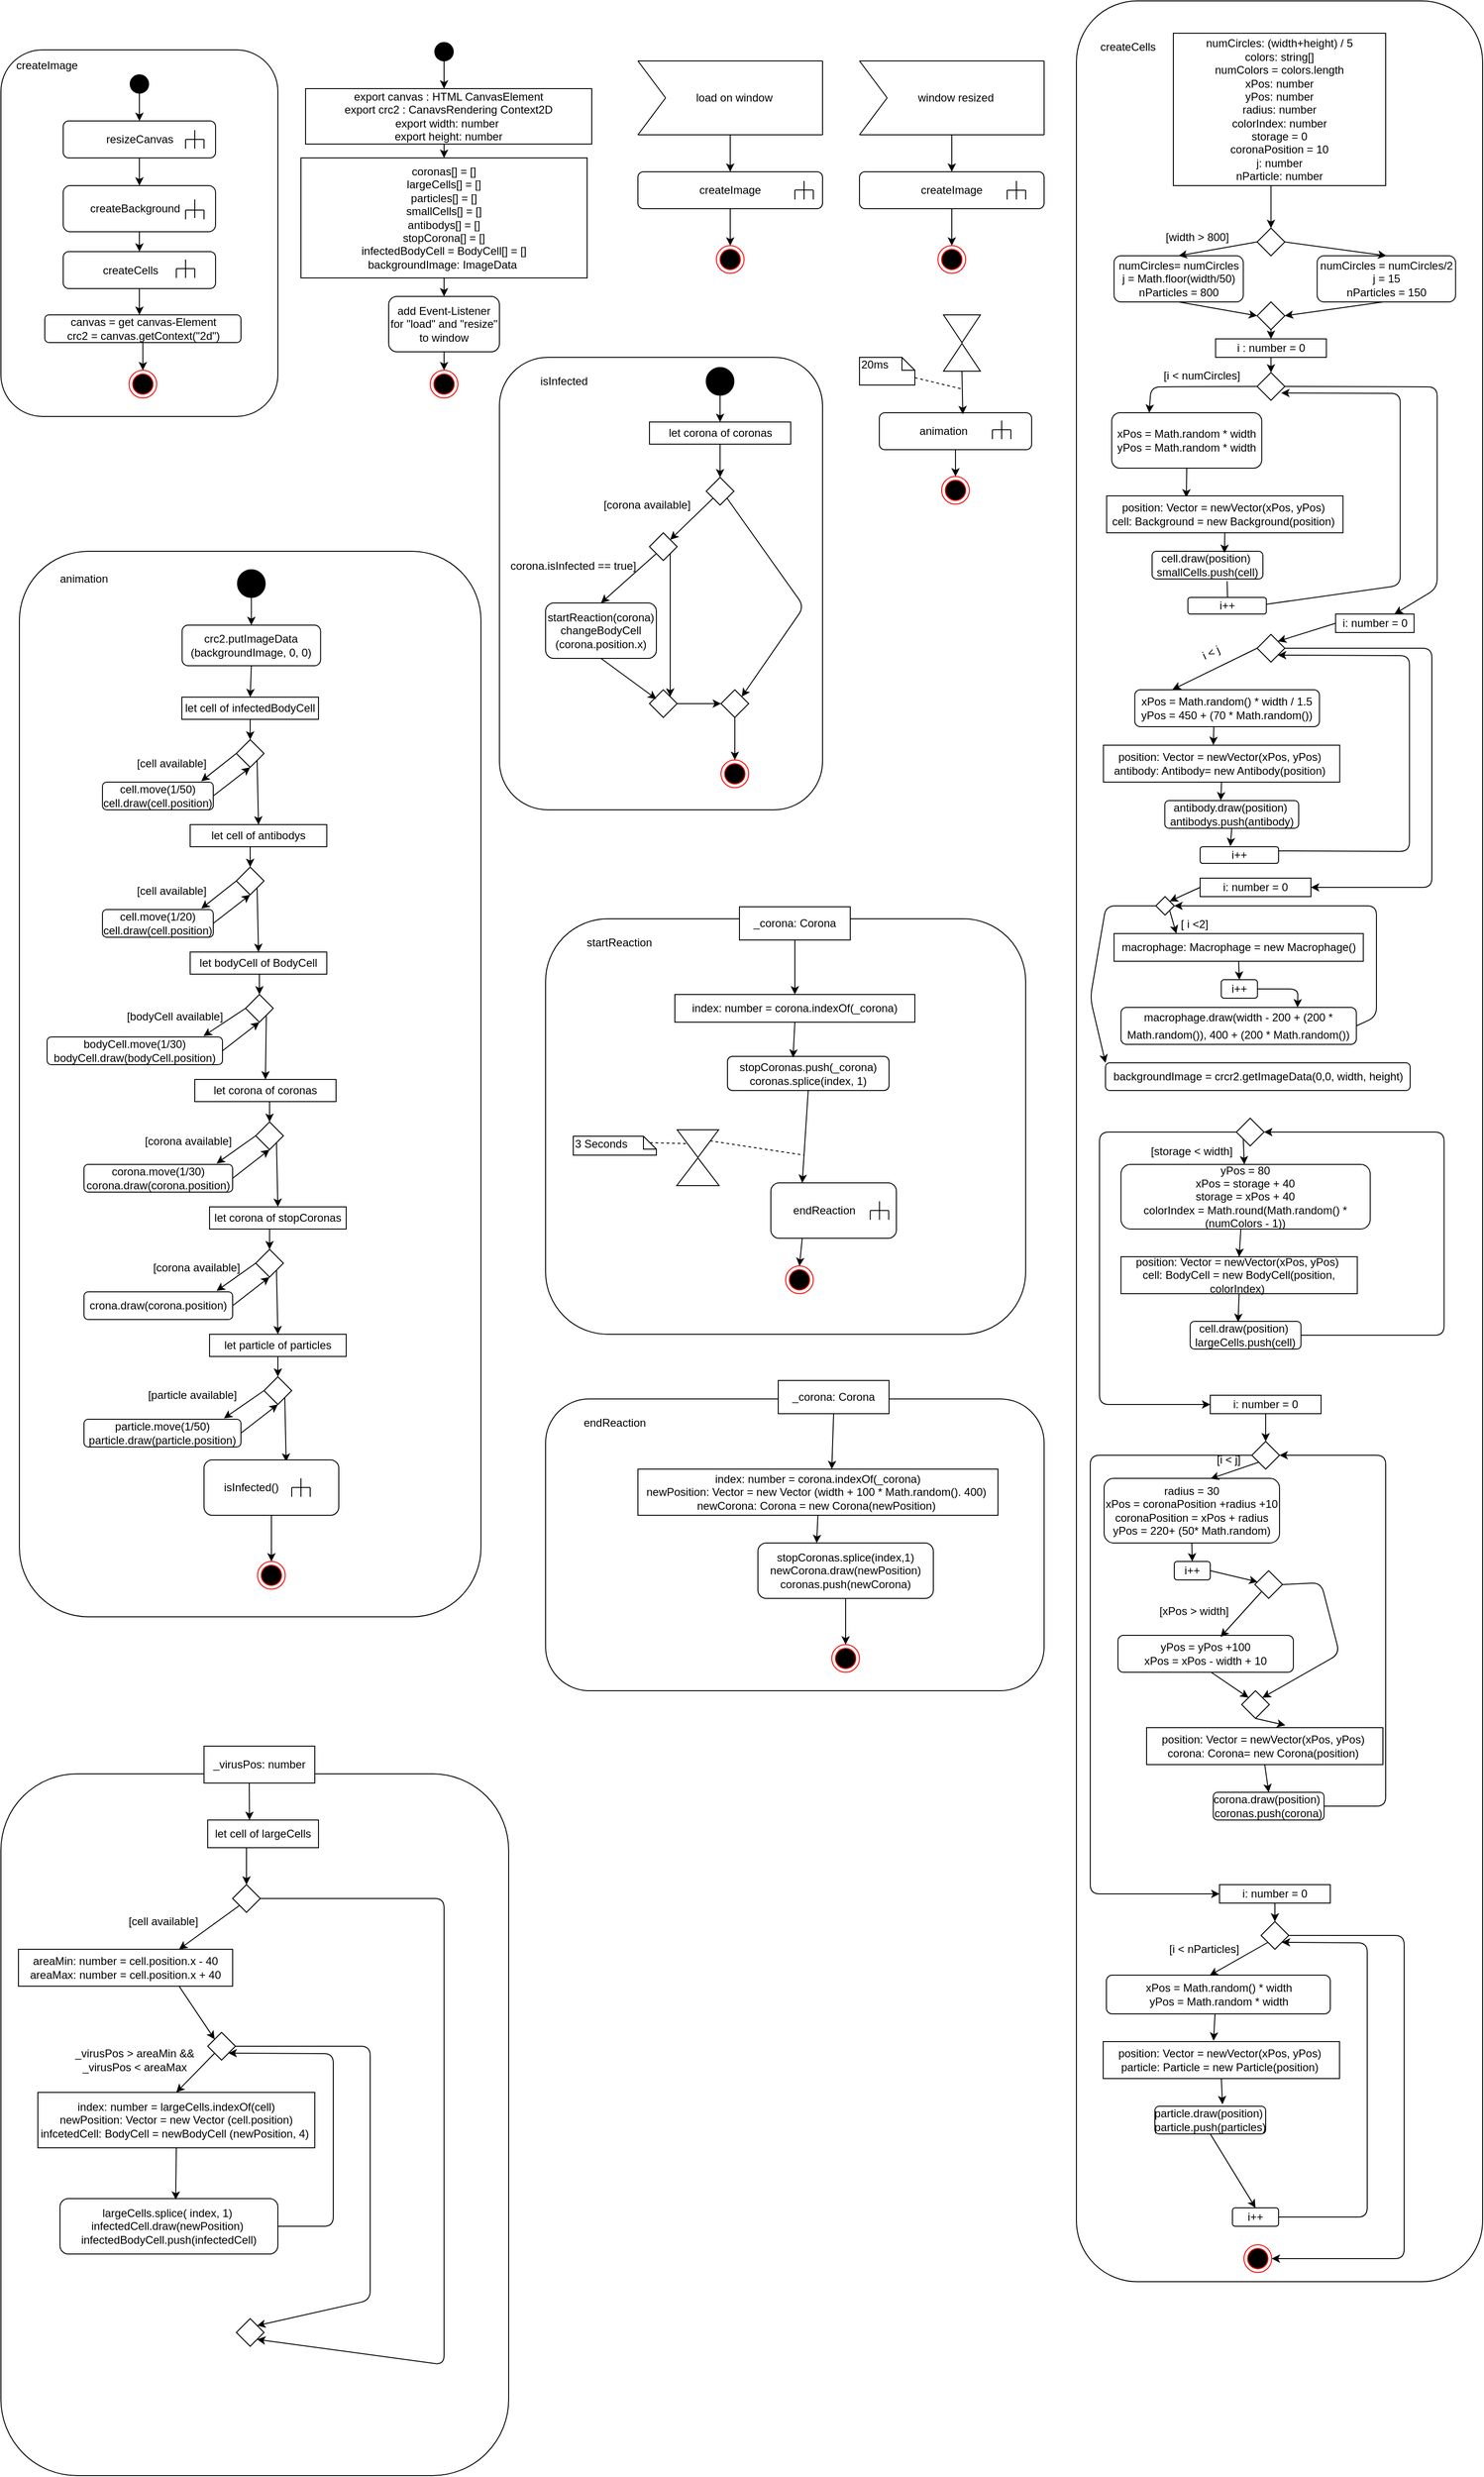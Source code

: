 <mxfile version="13.2.4" type="device"><diagram id="WqIVLHaGt7kvm4JJGuRy" name="Page-1"><mxGraphModel dx="1038" dy="641" grid="1" gridSize="10" guides="1" tooltips="1" connect="1" arrows="1" fold="1" page="1" pageScale="1" pageWidth="827" pageHeight="1169" math="0" shadow="0"><root><mxCell id="0"/><mxCell id="1" parent="0"/><mxCell id="Eg4a0z2qQ1XXpS2Y38c3-1" value="" style="rounded=1;whiteSpace=wrap;html=1;fillColor=#FFFFFF;" vertex="1" parent="1"><mxGeometry x="1205" width="440" height="2470" as="geometry"/></mxCell><mxCell id="Eg4a0z2qQ1XXpS2Y38c3-2" value="createCells" style="text;html=1;strokeColor=none;fillColor=none;align=center;verticalAlign=middle;whiteSpace=wrap;rounded=0;" vertex="1" parent="1"><mxGeometry x="1241" y="40" width="40" height="20" as="geometry"/></mxCell><mxCell id="Eg4a0z2qQ1XXpS2Y38c3-3" value="numCircles: (width+height) / 5&lt;br&gt;colors: string[]&lt;br&gt;numColors = colors.length&lt;br&gt;xPos: number&lt;br&gt;yPos: number&lt;br&gt;radius: number&lt;br&gt;colorIndex: number&lt;br&gt;storage = 0&lt;br&gt;coronaPosition = 10&lt;br&gt;j: number&lt;br&gt;nParticle: number" style="rounded=0;whiteSpace=wrap;html=1;fillColor=#FFFFFF;" vertex="1" parent="1"><mxGeometry x="1310" y="35" width="230" height="165" as="geometry"/></mxCell><mxCell id="Eg4a0z2qQ1XXpS2Y38c3-4" value="" style="rhombus;whiteSpace=wrap;html=1;fillColor=#FFFFFF;" vertex="1" parent="1"><mxGeometry x="1400.75" y="246" width="30" height="30" as="geometry"/></mxCell><mxCell id="Eg4a0z2qQ1XXpS2Y38c3-5" value="numCircles= numCircles&lt;br&gt;j = Math.floor(width/50)&lt;br&gt;nParticles = 800" style="rounded=1;whiteSpace=wrap;html=1;fillColor=#FFFFFF;" vertex="1" parent="1"><mxGeometry x="1245.75" y="276" width="140" height="50" as="geometry"/></mxCell><mxCell id="Eg4a0z2qQ1XXpS2Y38c3-6" value="numCircles = numCircles/2&lt;br&gt;j = 15&lt;br&gt;nParticles = 150" style="rounded=1;whiteSpace=wrap;html=1;fillColor=#FFFFFF;" vertex="1" parent="1"><mxGeometry x="1465.75" y="276" width="150" height="50" as="geometry"/></mxCell><mxCell id="Eg4a0z2qQ1XXpS2Y38c3-7" value="" style="endArrow=classic;html=1;exitX=0;exitY=0.5;exitDx=0;exitDy=0;entryX=0.5;entryY=0;entryDx=0;entryDy=0;" edge="1" parent="1" source="Eg4a0z2qQ1XXpS2Y38c3-4" target="Eg4a0z2qQ1XXpS2Y38c3-5"><mxGeometry width="50" height="50" relative="1" as="geometry"><mxPoint x="1195.75" y="286" as="sourcePoint"/><mxPoint x="1245.75" y="236" as="targetPoint"/></mxGeometry></mxCell><mxCell id="Eg4a0z2qQ1XXpS2Y38c3-8" value="" style="endArrow=classic;html=1;exitX=1;exitY=0.5;exitDx=0;exitDy=0;entryX=0.5;entryY=0;entryDx=0;entryDy=0;" edge="1" parent="1" source="Eg4a0z2qQ1XXpS2Y38c3-4" target="Eg4a0z2qQ1XXpS2Y38c3-6"><mxGeometry width="50" height="50" relative="1" as="geometry"><mxPoint x="1425.75" y="316" as="sourcePoint"/><mxPoint x="1475.75" y="266" as="targetPoint"/></mxGeometry></mxCell><mxCell id="Eg4a0z2qQ1XXpS2Y38c3-9" value="[width &amp;gt; 800]" style="text;html=1;strokeColor=none;fillColor=none;align=center;verticalAlign=middle;whiteSpace=wrap;rounded=0;rotation=0;" vertex="1" parent="1"><mxGeometry x="1295.75" y="246" width="80" height="20" as="geometry"/></mxCell><mxCell id="Eg4a0z2qQ1XXpS2Y38c3-10" value="" style="endArrow=classic;html=1;entryX=0.5;entryY=0;entryDx=0;entryDy=0;" edge="1" parent="1" target="Eg4a0z2qQ1XXpS2Y38c3-4"><mxGeometry width="50" height="50" relative="1" as="geometry"><mxPoint x="1415.75" y="200.0" as="sourcePoint"/><mxPoint x="1455.75" y="196" as="targetPoint"/></mxGeometry></mxCell><mxCell id="Eg4a0z2qQ1XXpS2Y38c3-11" value="" style="rhombus;whiteSpace=wrap;html=1;fillColor=#FFFFFF;" vertex="1" parent="1"><mxGeometry x="1400.75" y="326" width="30" height="30" as="geometry"/></mxCell><mxCell id="Eg4a0z2qQ1XXpS2Y38c3-12" value="" style="endArrow=classic;html=1;exitX=0.5;exitY=1;exitDx=0;exitDy=0;entryX=0;entryY=0.5;entryDx=0;entryDy=0;" edge="1" parent="1" source="Eg4a0z2qQ1XXpS2Y38c3-5" target="Eg4a0z2qQ1XXpS2Y38c3-11"><mxGeometry width="50" height="50" relative="1" as="geometry"><mxPoint x="1295.75" y="416" as="sourcePoint"/><mxPoint x="1345.75" y="366" as="targetPoint"/></mxGeometry></mxCell><mxCell id="Eg4a0z2qQ1XXpS2Y38c3-13" value="" style="endArrow=classic;html=1;exitX=0.477;exitY=1.001;exitDx=0;exitDy=0;exitPerimeter=0;entryX=1;entryY=0.5;entryDx=0;entryDy=0;" edge="1" parent="1" source="Eg4a0z2qQ1XXpS2Y38c3-6" target="Eg4a0z2qQ1XXpS2Y38c3-11"><mxGeometry width="50" height="50" relative="1" as="geometry"><mxPoint x="1465.75" y="416" as="sourcePoint"/><mxPoint x="1515.75" y="366" as="targetPoint"/></mxGeometry></mxCell><mxCell id="Eg4a0z2qQ1XXpS2Y38c3-14" value="" style="rhombus;whiteSpace=wrap;html=1;fillColor=#FFFFFF;" vertex="1" parent="1"><mxGeometry x="1400.75" y="402.5" width="30" height="30" as="geometry"/></mxCell><mxCell id="Eg4a0z2qQ1XXpS2Y38c3-15" value="xPos = Math.random * width&lt;br&gt;yPos = Math.random * width&lt;br&gt;" style="rounded=1;whiteSpace=wrap;html=1;fillColor=#FFFFFF;" vertex="1" parent="1"><mxGeometry x="1243.25" y="446" width="162.5" height="60" as="geometry"/></mxCell><mxCell id="Eg4a0z2qQ1XXpS2Y38c3-16" value="" style="edgeStyle=orthogonalEdgeStyle;rounded=0;orthogonalLoop=1;jettySize=auto;html=1;" edge="1" parent="1" target="Eg4a0z2qQ1XXpS2Y38c3-18"><mxGeometry relative="1" as="geometry"><mxPoint x="1368.25" y="628.5" as="sourcePoint"/></mxGeometry></mxCell><mxCell id="Eg4a0z2qQ1XXpS2Y38c3-18" value="i++" style="rounded=1;whiteSpace=wrap;html=1;fillColor=#FFFFFF;" vertex="1" parent="1"><mxGeometry x="1325.75" y="646" width="85" height="18" as="geometry"/></mxCell><mxCell id="Eg4a0z2qQ1XXpS2Y38c3-19" value="" style="endArrow=classic;html=1;entryX=0.87;entryY=0.737;entryDx=0;entryDy=0;exitX=1.004;exitY=0.407;exitDx=0;exitDy=0;exitPerimeter=0;entryPerimeter=0;" edge="1" parent="1" source="Eg4a0z2qQ1XXpS2Y38c3-18" target="Eg4a0z2qQ1XXpS2Y38c3-14"><mxGeometry width="50" height="50" relative="1" as="geometry"><mxPoint x="1385.75" y="686" as="sourcePoint"/><mxPoint x="1563.25" y="683.5" as="targetPoint"/><Array as="points"><mxPoint x="1555.75" y="633"/><mxPoint x="1555.75" y="425"/></Array></mxGeometry></mxCell><mxCell id="Eg4a0z2qQ1XXpS2Y38c3-20" value="" style="endArrow=classic;html=1;exitX=0;exitY=0.5;exitDx=0;exitDy=0;entryX=0.25;entryY=0;entryDx=0;entryDy=0;" edge="1" parent="1" source="Eg4a0z2qQ1XXpS2Y38c3-14" target="Eg4a0z2qQ1XXpS2Y38c3-15"><mxGeometry width="50" height="50" relative="1" as="geometry"><mxPoint x="1295.75" y="606" as="sourcePoint"/><mxPoint x="1345.75" y="556" as="targetPoint"/><Array as="points"><mxPoint x="1285.75" y="418"/></Array></mxGeometry></mxCell><mxCell id="Eg4a0z2qQ1XXpS2Y38c3-21" value="" style="endArrow=classic;html=1;exitX=1;exitY=0.5;exitDx=0;exitDy=0;entryX=0.75;entryY=0;entryDx=0;entryDy=0;" edge="1" parent="1" source="Eg4a0z2qQ1XXpS2Y38c3-14" target="Eg4a0z2qQ1XXpS2Y38c3-270"><mxGeometry width="50" height="50" relative="1" as="geometry"><mxPoint x="1535.75" y="446" as="sourcePoint"/><mxPoint x="1485.75" y="676" as="targetPoint"/><Array as="points"><mxPoint x="1595.75" y="418"/><mxPoint x="1595.75" y="636"/></Array></mxGeometry></mxCell><mxCell id="Eg4a0z2qQ1XXpS2Y38c3-22" value="[i &amp;lt; numCircles]" style="text;html=1;strokeColor=none;fillColor=none;align=center;verticalAlign=middle;whiteSpace=wrap;rounded=0;rotation=0;" vertex="1" parent="1"><mxGeometry x="1295.75" y="396" width="90" height="20" as="geometry"/></mxCell><mxCell id="Eg4a0z2qQ1XXpS2Y38c3-23" value="i : number = 0" style="rounded=0;whiteSpace=wrap;html=1;fillColor=#FFFFFF;" vertex="1" parent="1"><mxGeometry x="1355.75" y="366" width="120" height="20" as="geometry"/></mxCell><mxCell id="Eg4a0z2qQ1XXpS2Y38c3-24" value="" style="endArrow=classic;html=1;exitX=0.5;exitY=1;exitDx=0;exitDy=0;entryX=0.5;entryY=0;entryDx=0;entryDy=0;" edge="1" parent="1" source="Eg4a0z2qQ1XXpS2Y38c3-11" target="Eg4a0z2qQ1XXpS2Y38c3-23"><mxGeometry width="50" height="50" relative="1" as="geometry"><mxPoint x="1305.75" y="396" as="sourcePoint"/><mxPoint x="1355.75" y="346" as="targetPoint"/></mxGeometry></mxCell><mxCell id="Eg4a0z2qQ1XXpS2Y38c3-25" value="" style="endArrow=classic;html=1;exitX=0.5;exitY=1;exitDx=0;exitDy=0;entryX=0.5;entryY=0;entryDx=0;entryDy=0;" edge="1" parent="1" source="Eg4a0z2qQ1XXpS2Y38c3-23" target="Eg4a0z2qQ1XXpS2Y38c3-14"><mxGeometry width="50" height="50" relative="1" as="geometry"><mxPoint x="1285.75" y="396" as="sourcePoint"/><mxPoint x="1335.75" y="346" as="targetPoint"/></mxGeometry></mxCell><mxCell id="Eg4a0z2qQ1XXpS2Y38c3-26" value="xPos = Math.random() * width / 1.5&lt;br&gt;yPos = 450 + (70 * Math.random())" style="rounded=1;whiteSpace=wrap;html=1;fillColor=#FFFFFF;" vertex="1" parent="1"><mxGeometry x="1268.25" y="746" width="200" height="40" as="geometry"/></mxCell><mxCell id="Eg4a0z2qQ1XXpS2Y38c3-27" value="" style="rhombus;whiteSpace=wrap;html=1;fillColor=#FFFFFF;" vertex="1" parent="1"><mxGeometry x="1400.75" y="686" width="30" height="30" as="geometry"/></mxCell><mxCell id="Eg4a0z2qQ1XXpS2Y38c3-29" value="" style="endArrow=classic;html=1;exitX=0;exitY=0.5;exitDx=0;exitDy=0;entryX=0.204;entryY=-0.008;entryDx=0;entryDy=0;entryPerimeter=0;" edge="1" parent="1" source="Eg4a0z2qQ1XXpS2Y38c3-27" target="Eg4a0z2qQ1XXpS2Y38c3-26"><mxGeometry width="50" height="50" relative="1" as="geometry"><mxPoint x="1315.75" y="906" as="sourcePoint"/><mxPoint x="1365.75" y="856" as="targetPoint"/></mxGeometry></mxCell><mxCell id="Eg4a0z2qQ1XXpS2Y38c3-30" value="i &amp;lt; j" style="text;html=1;strokeColor=none;fillColor=none;align=center;verticalAlign=middle;whiteSpace=wrap;rounded=0;rotation=-25;" vertex="1" parent="1"><mxGeometry x="1325.75" y="696" width="50" height="20" as="geometry"/></mxCell><mxCell id="Eg4a0z2qQ1XXpS2Y38c3-31" value="" style="endArrow=classic;html=1;entryX=0.465;entryY=-0.005;entryDx=0;entryDy=0;exitX=0.428;exitY=1.001;exitDx=0;exitDy=0;exitPerimeter=0;entryPerimeter=0;" edge="1" parent="1" source="Eg4a0z2qQ1XXpS2Y38c3-26" target="Eg4a0z2qQ1XXpS2Y38c3-272"><mxGeometry width="50" height="50" relative="1" as="geometry"><mxPoint x="1373.75" y="926" as="sourcePoint"/><mxPoint x="1365.75" y="786" as="targetPoint"/></mxGeometry></mxCell><mxCell id="Eg4a0z2qQ1XXpS2Y38c3-32" value="" style="endArrow=classic;html=1;entryX=1;entryY=1;entryDx=0;entryDy=0;exitX=1;exitY=0.25;exitDx=0;exitDy=0;" edge="1" parent="1" source="Eg4a0z2qQ1XXpS2Y38c3-274" target="Eg4a0z2qQ1XXpS2Y38c3-27"><mxGeometry width="50" height="50" relative="1" as="geometry"><mxPoint x="1415.75" y="961" as="sourcePoint"/><mxPoint x="1475.75" y="976" as="targetPoint"/><Array as="points"><mxPoint x="1565.75" y="921"/><mxPoint x="1565.75" y="709"/></Array></mxGeometry></mxCell><mxCell id="Eg4a0z2qQ1XXpS2Y38c3-33" value="" style="endArrow=classic;html=1;exitX=1;exitY=0.5;exitDx=0;exitDy=0;entryX=1;entryY=0.5;entryDx=0;entryDy=0;" edge="1" parent="1" source="Eg4a0z2qQ1XXpS2Y38c3-27" target="Eg4a0z2qQ1XXpS2Y38c3-296"><mxGeometry width="50" height="50" relative="1" as="geometry"><mxPoint x="1470" y="860" as="sourcePoint"/><mxPoint x="1455" y="1120" as="targetPoint"/><Array as="points"><mxPoint x="1590" y="701"/><mxPoint x="1590" y="960"/></Array></mxGeometry></mxCell><mxCell id="Eg4a0z2qQ1XXpS2Y38c3-34" value="yPos = 80&lt;br&gt;xPos = storage + 40&lt;br&gt;storage = xPos + 40&lt;br&gt;colorIndex = Math.round(Math.random() * (numColors - 1))" style="rounded=1;whiteSpace=wrap;html=1;fillColor=#FFFFFF;" vertex="1" parent="1"><mxGeometry x="1253.25" y="1260" width="270" height="70" as="geometry"/></mxCell><mxCell id="Eg4a0z2qQ1XXpS2Y38c3-35" value="" style="rhombus;whiteSpace=wrap;html=1;fillColor=#FFFFFF;" vertex="1" parent="1"><mxGeometry x="1378.25" y="1210" width="30" height="30" as="geometry"/></mxCell><mxCell id="Eg4a0z2qQ1XXpS2Y38c3-42" value="" style="endArrow=classic;html=1;exitX=0;exitY=1;exitDx=0;exitDy=0;" edge="1" parent="1" source="Eg4a0z2qQ1XXpS2Y38c3-35" target="Eg4a0z2qQ1XXpS2Y38c3-34"><mxGeometry width="50" height="50" relative="1" as="geometry"><mxPoint x="1343.25" y="1340" as="sourcePoint"/><mxPoint x="1393.25" y="1290" as="targetPoint"/></mxGeometry></mxCell><mxCell id="Eg4a0z2qQ1XXpS2Y38c3-43" value="" style="endArrow=classic;html=1;exitX=0.481;exitY=1.003;exitDx=0;exitDy=0;exitPerimeter=0;entryX=0.5;entryY=0;entryDx=0;entryDy=0;" edge="1" parent="1" source="Eg4a0z2qQ1XXpS2Y38c3-34" target="Eg4a0z2qQ1XXpS2Y38c3-280"><mxGeometry width="50" height="50" relative="1" as="geometry"><mxPoint x="1343.25" y="1340" as="sourcePoint"/><mxPoint x="1383.986" y="1350.6" as="targetPoint"/></mxGeometry></mxCell><mxCell id="Eg4a0z2qQ1XXpS2Y38c3-50" value="" style="endArrow=classic;html=1;exitX=1;exitY=0.5;exitDx=0;exitDy=0;entryX=1;entryY=0.5;entryDx=0;entryDy=0;" edge="1" parent="1" source="Eg4a0z2qQ1XXpS2Y38c3-282" target="Eg4a0z2qQ1XXpS2Y38c3-35"><mxGeometry width="50" height="50" relative="1" as="geometry"><mxPoint x="1413.25" y="1540" as="sourcePoint"/><mxPoint x="1443.25" y="1530" as="targetPoint"/><Array as="points"><mxPoint x="1603.25" y="1445"/><mxPoint x="1603.25" y="1225"/></Array></mxGeometry></mxCell><mxCell id="Eg4a0z2qQ1XXpS2Y38c3-52" value="" style="endArrow=classic;html=1;exitX=0;exitY=0.5;exitDx=0;exitDy=0;entryX=0;entryY=0.5;entryDx=0;entryDy=0;" edge="1" parent="1" source="Eg4a0z2qQ1XXpS2Y38c3-35" target="Eg4a0z2qQ1XXpS2Y38c3-53"><mxGeometry width="50" height="50" relative="1" as="geometry"><mxPoint x="1300" y="1590" as="sourcePoint"/><mxPoint x="1350" y="1540" as="targetPoint"/><Array as="points"><mxPoint x="1230" y="1225"/><mxPoint x="1230" y="1380"/><mxPoint x="1230" y="1520"/></Array></mxGeometry></mxCell><mxCell id="Eg4a0z2qQ1XXpS2Y38c3-53" value="i: number = 0" style="rounded=0;whiteSpace=wrap;html=1;fillColor=#FFFFFF;" vertex="1" parent="1"><mxGeometry x="1350" y="1510" width="120" height="20" as="geometry"/></mxCell><mxCell id="Eg4a0z2qQ1XXpS2Y38c3-54" value="radius = 30&lt;br&gt;xPos = coronaPosition +radius +10&lt;br&gt;coronaPosition = xPos + radius&lt;br&gt;yPos = 220+ (50* Math.random)" style="rounded=1;whiteSpace=wrap;html=1;fillColor=#FFFFFF;" vertex="1" parent="1"><mxGeometry x="1235" y="1600" width="190" height="70" as="geometry"/></mxCell><mxCell id="Eg4a0z2qQ1XXpS2Y38c3-55" value="[storage &amp;lt; width]" style="text;html=1;strokeColor=none;fillColor=none;align=center;verticalAlign=middle;whiteSpace=wrap;rounded=0;" vertex="1" parent="1"><mxGeometry x="1283.25" y="1240" width="94" height="11" as="geometry"/></mxCell><mxCell id="Eg4a0z2qQ1XXpS2Y38c3-56" value="" style="rhombus;whiteSpace=wrap;html=1;fillColor=#FFFFFF;" vertex="1" parent="1"><mxGeometry x="1395" y="1560" width="30" height="30" as="geometry"/></mxCell><mxCell id="Eg4a0z2qQ1XXpS2Y38c3-57" value="" style="endArrow=classic;html=1;entryX=0.5;entryY=0;entryDx=0;entryDy=0;" edge="1" parent="1" source="Eg4a0z2qQ1XXpS2Y38c3-53" target="Eg4a0z2qQ1XXpS2Y38c3-56"><mxGeometry width="50" height="50" relative="1" as="geometry"><mxPoint x="1340" y="1610" as="sourcePoint"/><mxPoint x="1390" y="1560" as="targetPoint"/></mxGeometry></mxCell><mxCell id="Eg4a0z2qQ1XXpS2Y38c3-58" value="" style="endArrow=classic;html=1;exitX=0;exitY=1;exitDx=0;exitDy=0;entryX=0.607;entryY=0.005;entryDx=0;entryDy=0;entryPerimeter=0;" edge="1" parent="1" source="Eg4a0z2qQ1XXpS2Y38c3-56" target="Eg4a0z2qQ1XXpS2Y38c3-54"><mxGeometry width="50" height="50" relative="1" as="geometry"><mxPoint x="1340" y="1640" as="sourcePoint"/><mxPoint x="1390" y="1590" as="targetPoint"/></mxGeometry></mxCell><mxCell id="Eg4a0z2qQ1XXpS2Y38c3-59" value="[i &amp;lt; j]" style="text;html=1;strokeColor=none;fillColor=none;align=center;verticalAlign=middle;whiteSpace=wrap;rounded=0;" vertex="1" parent="1"><mxGeometry x="1350" y="1570" width="40" height="20" as="geometry"/></mxCell><mxCell id="Eg4a0z2qQ1XXpS2Y38c3-61" value="" style="endArrow=classic;html=1;exitX=0.5;exitY=1;exitDx=0;exitDy=0;entryX=0.5;entryY=0;entryDx=0;entryDy=0;" edge="1" parent="1" source="Eg4a0z2qQ1XXpS2Y38c3-54"><mxGeometry width="50" height="50" relative="1" as="geometry"><mxPoint x="1460" y="1730" as="sourcePoint"/><mxPoint x="1330.5" y="1690" as="targetPoint"/></mxGeometry></mxCell><mxCell id="Eg4a0z2qQ1XXpS2Y38c3-62" value="" style="endArrow=classic;html=1;exitX=1;exitY=0.5;exitDx=0;exitDy=0;entryX=1;entryY=0;entryDx=0;entryDy=0;" edge="1" parent="1" source="Eg4a0z2qQ1XXpS2Y38c3-63" target="Eg4a0z2qQ1XXpS2Y38c3-286"><mxGeometry width="50" height="50" relative="1" as="geometry"><mxPoint x="1420" y="1740" as="sourcePoint"/><mxPoint x="1470" y="1690" as="targetPoint"/><Array as="points"><mxPoint x="1470" y="1713"/><mxPoint x="1490" y="1790"/></Array></mxGeometry></mxCell><mxCell id="Eg4a0z2qQ1XXpS2Y38c3-63" value="" style="rhombus;whiteSpace=wrap;html=1;fillColor=#FFFFFF;" vertex="1" parent="1"><mxGeometry x="1398.25" y="1700" width="30" height="30" as="geometry"/></mxCell><mxCell id="Eg4a0z2qQ1XXpS2Y38c3-65" value="yPos = yPos +100&lt;br&gt;xPos = xPos - width + 10" style="rounded=1;whiteSpace=wrap;html=1;fillColor=#FFFFFF;" vertex="1" parent="1"><mxGeometry x="1250" y="1770" width="190" height="40" as="geometry"/></mxCell><mxCell id="Eg4a0z2qQ1XXpS2Y38c3-67" value="" style="endArrow=classic;html=1;exitX=0;exitY=1;exitDx=0;exitDy=0;entryX=0.585;entryY=0.043;entryDx=0;entryDy=0;entryPerimeter=0;" edge="1" parent="1" source="Eg4a0z2qQ1XXpS2Y38c3-63" target="Eg4a0z2qQ1XXpS2Y38c3-65"><mxGeometry width="50" height="50" relative="1" as="geometry"><mxPoint x="1320" y="1810" as="sourcePoint"/><mxPoint x="1370" y="1760" as="targetPoint"/></mxGeometry></mxCell><mxCell id="Eg4a0z2qQ1XXpS2Y38c3-68" value="" style="endArrow=classic;html=1;exitX=0.534;exitY=1.009;exitDx=0;exitDy=0;exitPerimeter=0;entryX=0;entryY=0;entryDx=0;entryDy=0;" edge="1" parent="1" source="Eg4a0z2qQ1XXpS2Y38c3-65" target="Eg4a0z2qQ1XXpS2Y38c3-286"><mxGeometry width="50" height="50" relative="1" as="geometry"><mxPoint x="1450" y="1910" as="sourcePoint"/><mxPoint x="1329" y="1872" as="targetPoint"/></mxGeometry></mxCell><mxCell id="Eg4a0z2qQ1XXpS2Y38c3-69" value="" style="endArrow=classic;html=1;exitX=1;exitY=0.5;exitDx=0;exitDy=0;entryX=1;entryY=0.5;entryDx=0;entryDy=0;" edge="1" parent="1" source="Eg4a0z2qQ1XXpS2Y38c3-290" target="Eg4a0z2qQ1XXpS2Y38c3-56"><mxGeometry width="50" height="50" relative="1" as="geometry"><mxPoint x="1395" y="1890" as="sourcePoint"/><mxPoint x="1520" y="1850" as="targetPoint"/><Array as="points"><mxPoint x="1540" y="1955"/><mxPoint x="1540" y="1575"/></Array></mxGeometry></mxCell><mxCell id="Eg4a0z2qQ1XXpS2Y38c3-70" value="[xPos &amp;gt; width]" style="text;html=1;strokeColor=none;fillColor=none;align=center;verticalAlign=middle;whiteSpace=wrap;rounded=0;" vertex="1" parent="1"><mxGeometry x="1285" y="1733.5" width="95" height="20" as="geometry"/></mxCell><mxCell id="Eg4a0z2qQ1XXpS2Y38c3-71" value="" style="endArrow=classic;html=1;exitX=0;exitY=0.5;exitDx=0;exitDy=0;entryX=0;entryY=0.5;entryDx=0;entryDy=0;" edge="1" parent="1" source="Eg4a0z2qQ1XXpS2Y38c3-56" target="Eg4a0z2qQ1XXpS2Y38c3-76"><mxGeometry width="50" height="50" relative="1" as="geometry"><mxPoint x="1300" y="1590" as="sourcePoint"/><mxPoint x="1310" y="1940" as="targetPoint"/><Array as="points"><mxPoint x="1220" y="1575"/><mxPoint x="1220" y="2050"/></Array></mxGeometry></mxCell><mxCell id="Eg4a0z2qQ1XXpS2Y38c3-75" value="" style="rhombus;whiteSpace=wrap;html=1;fillColor=#FFFFFF;" vertex="1" parent="1"><mxGeometry x="1405" y="2080" width="30" height="30" as="geometry"/></mxCell><mxCell id="Eg4a0z2qQ1XXpS2Y38c3-76" value="i: number = 0" style="rounded=0;whiteSpace=wrap;html=1;fillColor=#FFFFFF;" vertex="1" parent="1"><mxGeometry x="1360" y="2040" width="120" height="20" as="geometry"/></mxCell><mxCell id="Eg4a0z2qQ1XXpS2Y38c3-78" value="" style="endArrow=classic;html=1;exitX=0.5;exitY=1;exitDx=0;exitDy=0;entryX=0.5;entryY=0;entryDx=0;entryDy=0;" edge="1" parent="1" source="Eg4a0z2qQ1XXpS2Y38c3-76" target="Eg4a0z2qQ1XXpS2Y38c3-75"><mxGeometry width="50" height="50" relative="1" as="geometry"><mxPoint x="1280" y="2120" as="sourcePoint"/><mxPoint x="1330" y="2070" as="targetPoint"/></mxGeometry></mxCell><mxCell id="Eg4a0z2qQ1XXpS2Y38c3-79" value="xPos = Math.random() * width&lt;br&gt;yPos = Math.random * width" style="rounded=1;whiteSpace=wrap;html=1;fillColor=#FFFFFF;" vertex="1" parent="1"><mxGeometry x="1237.5" y="2138" width="242.5" height="42" as="geometry"/></mxCell><mxCell id="Eg4a0z2qQ1XXpS2Y38c3-81" value="" style="endArrow=classic;html=1;exitX=0;exitY=1;exitDx=0;exitDy=0;entryX=0.461;entryY=0.008;entryDx=0;entryDy=0;entryPerimeter=0;" edge="1" parent="1" source="Eg4a0z2qQ1XXpS2Y38c3-75" target="Eg4a0z2qQ1XXpS2Y38c3-79"><mxGeometry width="50" height="50" relative="1" as="geometry"><mxPoint x="1340" y="2190" as="sourcePoint"/><mxPoint x="1390" y="2140" as="targetPoint"/></mxGeometry></mxCell><mxCell id="Eg4a0z2qQ1XXpS2Y38c3-82" value="[i &amp;lt; nParticles]" style="text;html=1;strokeColor=none;fillColor=none;align=center;verticalAlign=middle;whiteSpace=wrap;rounded=0;" vertex="1" parent="1"><mxGeometry x="1300" y="2100" width="86.5" height="20" as="geometry"/></mxCell><mxCell id="Eg4a0z2qQ1XXpS2Y38c3-83" value="i++" style="rounded=1;whiteSpace=wrap;html=1;fillColor=#FFFFFF;" vertex="1" parent="1"><mxGeometry x="1311" y="1690" width="39" height="20" as="geometry"/></mxCell><mxCell id="Eg4a0z2qQ1XXpS2Y38c3-84" value="" style="endArrow=classic;html=1;exitX=1;exitY=0.5;exitDx=0;exitDy=0;" edge="1" parent="1" source="Eg4a0z2qQ1XXpS2Y38c3-83" target="Eg4a0z2qQ1XXpS2Y38c3-63"><mxGeometry width="50" height="50" relative="1" as="geometry"><mxPoint x="1360" y="1790" as="sourcePoint"/><mxPoint x="1410" y="1740" as="targetPoint"/></mxGeometry></mxCell><mxCell id="Eg4a0z2qQ1XXpS2Y38c3-85" value="i++" style="rounded=1;whiteSpace=wrap;html=1;fillColor=#FFFFFF;" vertex="1" parent="1"><mxGeometry x="1374" y="2390" width="50" height="20" as="geometry"/></mxCell><mxCell id="Eg4a0z2qQ1XXpS2Y38c3-86" value="" style="endArrow=classic;html=1;exitX=0.485;exitY=1.004;exitDx=0;exitDy=0;exitPerimeter=0;entryX=0.467;entryY=-0.025;entryDx=0;entryDy=0;entryPerimeter=0;" edge="1" parent="1" source="Eg4a0z2qQ1XXpS2Y38c3-79" target="Eg4a0z2qQ1XXpS2Y38c3-293"><mxGeometry width="50" height="50" relative="1" as="geometry"><mxPoint x="1230" y="2390" as="sourcePoint"/><mxPoint x="1280" y="2340" as="targetPoint"/></mxGeometry></mxCell><mxCell id="Eg4a0z2qQ1XXpS2Y38c3-87" value="" style="endArrow=classic;html=1;exitX=0.5;exitY=1;exitDx=0;exitDy=0;entryX=0.5;entryY=0;entryDx=0;entryDy=0;" edge="1" parent="1" source="Eg4a0z2qQ1XXpS2Y38c3-294" target="Eg4a0z2qQ1XXpS2Y38c3-85"><mxGeometry width="50" height="50" relative="1" as="geometry"><mxPoint x="1355" y="2380" as="sourcePoint"/><mxPoint x="1360" y="2390" as="targetPoint"/></mxGeometry></mxCell><mxCell id="Eg4a0z2qQ1XXpS2Y38c3-88" value="" style="endArrow=classic;html=1;exitX=1;exitY=0.5;exitDx=0;exitDy=0;entryX=1;entryY=1;entryDx=0;entryDy=0;" edge="1" parent="1" source="Eg4a0z2qQ1XXpS2Y38c3-85" target="Eg4a0z2qQ1XXpS2Y38c3-75"><mxGeometry width="50" height="50" relative="1" as="geometry"><mxPoint x="1420" y="2420" as="sourcePoint"/><mxPoint x="1470" y="2370" as="targetPoint"/><Array as="points"><mxPoint x="1520" y="2400"/><mxPoint x="1520" y="2103"/></Array></mxGeometry></mxCell><mxCell id="Eg4a0z2qQ1XXpS2Y38c3-89" value="" style="endArrow=classic;html=1;exitX=1;exitY=0.5;exitDx=0;exitDy=0;entryX=1;entryY=0.5;entryDx=0;entryDy=0;" edge="1" parent="1" source="Eg4a0z2qQ1XXpS2Y38c3-75" target="Eg4a0z2qQ1XXpS2Y38c3-90"><mxGeometry width="50" height="50" relative="1" as="geometry"><mxPoint x="1430" y="2130" as="sourcePoint"/><mxPoint x="1480" y="2080" as="targetPoint"/><Array as="points"><mxPoint x="1560" y="2095"/><mxPoint x="1560" y="2445"/></Array></mxGeometry></mxCell><mxCell id="Eg4a0z2qQ1XXpS2Y38c3-90" value="" style="ellipse;html=1;shape=endState;fillColor=#000000;strokeColor=#ff0000;" vertex="1" parent="1"><mxGeometry x="1386.5" y="2430" width="30" height="30" as="geometry"/></mxCell><mxCell id="Eg4a0z2qQ1XXpS2Y38c3-127" value="" style="rounded=1;whiteSpace=wrap;html=1;fillColor=#FFFFFF;" vertex="1" parent="1"><mxGeometry x="40" y="53" width="300" height="397" as="geometry"/></mxCell><mxCell id="Eg4a0z2qQ1XXpS2Y38c3-128" value="createImage" style="text;html=1;strokeColor=none;fillColor=none;align=center;verticalAlign=middle;whiteSpace=wrap;rounded=0;" vertex="1" parent="1"><mxGeometry x="70" y="60" width="40" height="20" as="geometry"/></mxCell><mxCell id="Eg4a0z2qQ1XXpS2Y38c3-129" value="" style="ellipse;whiteSpace=wrap;html=1;aspect=fixed;fillColor=#000000;" vertex="1" parent="1"><mxGeometry x="180" y="80" width="20" height="20" as="geometry"/></mxCell><mxCell id="Eg4a0z2qQ1XXpS2Y38c3-130" value="resizeCanvas&lt;span style=&quot;font-family: monospace ; font-size: 0px&quot;&gt;%3CmxGraphModel%3E%3Croot%3E%3CmxCell%20id%3D%220%22%2F%3E%3CmxCell%20id%3D%221%22%20parent%3D%220%22%2F%3E%3CmxCell%20id%3D%222%22%20value%3D%22%22%20style%3D%22endArrow%3Dnone%3Bhtml%3D1%3B%22%20edge%3D%221%22%20parent%3D%221%22%3E%3CmxGeometry%20width%3D%2250%22%20height%3D%2250%22%20relative%3D%221%22%20as%3D%22geometry%22%3E%3CmxPoint%20x%3D%22720%22%20y%3D%22270%22%20as%3D%22sourcePoint%22%2F%3E%3CmxPoint%20x%3D%22740%22%20y%3D%22270%22%20as%3D%22targetPoint%22%2F%3E%3C%2FmxGeometry%3E%3C%2FmxCell%3E%3CmxCell%20id%3D%223%22%20value%3D%22%22%20style%3D%22endArrow%3Dnone%3Bhtml%3D1%3B%22%20edge%3D%221%22%20parent%3D%221%22%3E%3CmxGeometry%20width%3D%2250%22%20height%3D%2250%22%20relative%3D%221%22%20as%3D%22geometry%22%3E%3CmxPoint%20x%3D%22730%22%20y%3D%22280%22%20as%3D%22sourcePoint%22%2F%3E%3CmxPoint%20x%3D%22730%22%20y%3D%22260%22%20as%3D%22targetPoint%22%2F%3E%3C%2FmxGeometry%3E%3C%2FmxCell%3E%3CmxCell%20id%3D%224%22%20value%3D%22%22%20style%3D%22endArrow%3Dnone%3Bhtml%3D1%3B%22%20edge%3D%221%22%20parent%3D%221%22%3E%3CmxGeometry%20width%3D%2250%22%20height%3D%2250%22%20relative%3D%221%22%20as%3D%22geometry%22%3E%3CmxPoint%20x%3D%22720%22%20y%3D%22280%22%20as%3D%22sourcePoint%22%2F%3E%3CmxPoint%20x%3D%22720%22%20y%3D%22270%22%20as%3D%22targetPoint%22%2F%3E%3C%2FmxGeometry%3E%3C%2FmxCell%3E%3CmxCell%20id%3D%225%22%20value%3D%22%22%20style%3D%22endArrow%3Dnone%3Bhtml%3D1%3B%22%20edge%3D%221%22%20parent%3D%221%22%3E%3CmxGeometry%20width%3D%2250%22%20height%3D%2250%22%20relative%3D%221%22%20as%3D%22geometry%22%3E%3CmxPoint%20x%3D%22740%22%20y%3D%22280%22%20as%3D%22sourcePoint%22%2F%3E%3CmxPoint%20x%3D%22740%22%20y%3D%22270%22%20as%3D%22targetPoint%22%2F%3E%3C%2FmxGeometry%3E%3C%2FmxCell%3E%3C%2Froot%3E%3C%2FmxGraphModel%3E&lt;/span&gt;" style="rounded=1;whiteSpace=wrap;html=1;fillColor=#FFFFFF;" vertex="1" parent="1"><mxGeometry x="107.5" y="130" width="165" height="40" as="geometry"/></mxCell><mxCell id="Eg4a0z2qQ1XXpS2Y38c3-131" value="createBackground&amp;nbsp; &amp;nbsp;" style="rounded=1;whiteSpace=wrap;html=1;fillColor=#FFFFFF;" vertex="1" parent="1"><mxGeometry x="107.5" y="200" width="165" height="50" as="geometry"/></mxCell><mxCell id="Eg4a0z2qQ1XXpS2Y38c3-132" value="createCells&amp;nbsp; &amp;nbsp; &amp;nbsp;&amp;nbsp;" style="rounded=1;whiteSpace=wrap;html=1;fillColor=#FFFFFF;" vertex="1" parent="1"><mxGeometry x="107.5" y="271.5" width="165" height="40" as="geometry"/></mxCell><mxCell id="Eg4a0z2qQ1XXpS2Y38c3-133" value="" style="ellipse;html=1;shape=endState;fillColor=#000000;strokeColor=#ff0000;" vertex="1" parent="1"><mxGeometry x="178.75" y="400" width="30" height="30" as="geometry"/></mxCell><mxCell id="Eg4a0z2qQ1XXpS2Y38c3-134" value="" style="endArrow=classic;html=1;exitX=0.5;exitY=1;exitDx=0;exitDy=0;entryX=0.5;entryY=0;entryDx=0;entryDy=0;" edge="1" parent="1" source="Eg4a0z2qQ1XXpS2Y38c3-130" target="Eg4a0z2qQ1XXpS2Y38c3-131"><mxGeometry width="50" height="50" relative="1" as="geometry"><mxPoint x="140" y="270" as="sourcePoint"/><mxPoint x="190" y="220" as="targetPoint"/></mxGeometry></mxCell><mxCell id="Eg4a0z2qQ1XXpS2Y38c3-135" value="" style="endArrow=classic;html=1;exitX=0.5;exitY=1;exitDx=0;exitDy=0;" edge="1" parent="1" source="Eg4a0z2qQ1XXpS2Y38c3-129"><mxGeometry width="50" height="50" relative="1" as="geometry"><mxPoint x="140" y="270" as="sourcePoint"/><mxPoint x="190" y="130" as="targetPoint"/></mxGeometry></mxCell><mxCell id="Eg4a0z2qQ1XXpS2Y38c3-136" value="" style="endArrow=classic;html=1;exitX=0.5;exitY=1;exitDx=0;exitDy=0;entryX=0.5;entryY=0;entryDx=0;entryDy=0;" edge="1" parent="1" source="Eg4a0z2qQ1XXpS2Y38c3-131" target="Eg4a0z2qQ1XXpS2Y38c3-132"><mxGeometry width="50" height="50" relative="1" as="geometry"><mxPoint x="140" y="270" as="sourcePoint"/><mxPoint x="190" y="220" as="targetPoint"/></mxGeometry></mxCell><mxCell id="Eg4a0z2qQ1XXpS2Y38c3-137" value="" style="endArrow=classic;html=1;exitX=0.5;exitY=1;exitDx=0;exitDy=0;" edge="1" parent="1" source="Eg4a0z2qQ1XXpS2Y38c3-132"><mxGeometry width="50" height="50" relative="1" as="geometry"><mxPoint x="140" y="270" as="sourcePoint"/><mxPoint x="190" y="340" as="targetPoint"/></mxGeometry></mxCell><mxCell id="Eg4a0z2qQ1XXpS2Y38c3-138" value="" style="endArrow=none;html=1;" edge="1" parent="1"><mxGeometry width="50" height="50" relative="1" as="geometry"><mxPoint x="240" y="149.94" as="sourcePoint"/><mxPoint x="260" y="149.94" as="targetPoint"/></mxGeometry></mxCell><mxCell id="Eg4a0z2qQ1XXpS2Y38c3-139" value="" style="endArrow=none;html=1;" edge="1" parent="1"><mxGeometry width="50" height="50" relative="1" as="geometry"><mxPoint x="250" y="160" as="sourcePoint"/><mxPoint x="250" y="140" as="targetPoint"/></mxGeometry></mxCell><mxCell id="Eg4a0z2qQ1XXpS2Y38c3-140" value="" style="endArrow=none;html=1;exitX=0.924;exitY=0.75;exitDx=0;exitDy=0;exitPerimeter=0;" edge="1" parent="1" source="Eg4a0z2qQ1XXpS2Y38c3-130"><mxGeometry width="50" height="50" relative="1" as="geometry"><mxPoint x="200" y="180" as="sourcePoint"/><mxPoint x="260" y="150" as="targetPoint"/></mxGeometry></mxCell><mxCell id="Eg4a0z2qQ1XXpS2Y38c3-141" value="" style="endArrow=none;html=1;exitX=0.803;exitY=0.75;exitDx=0;exitDy=0;exitPerimeter=0;" edge="1" parent="1" source="Eg4a0z2qQ1XXpS2Y38c3-130"><mxGeometry width="50" height="50" relative="1" as="geometry"><mxPoint x="200" y="180" as="sourcePoint"/><mxPoint x="240" y="150" as="targetPoint"/></mxGeometry></mxCell><mxCell id="Eg4a0z2qQ1XXpS2Y38c3-142" value="" style="endArrow=none;html=1;" edge="1" parent="1"><mxGeometry width="50" height="50" relative="1" as="geometry"><mxPoint x="250" y="235" as="sourcePoint"/><mxPoint x="250" y="215" as="targetPoint"/></mxGeometry></mxCell><mxCell id="Eg4a0z2qQ1XXpS2Y38c3-143" value="" style="endArrow=none;html=1;" edge="1" parent="1"><mxGeometry width="50" height="50" relative="1" as="geometry"><mxPoint x="240" y="226.5" as="sourcePoint"/><mxPoint x="260" y="226.5" as="targetPoint"/></mxGeometry></mxCell><mxCell id="Eg4a0z2qQ1XXpS2Y38c3-144" value="" style="endArrow=none;html=1;" edge="1" parent="1"><mxGeometry width="50" height="50" relative="1" as="geometry"><mxPoint x="260" y="236.5" as="sourcePoint"/><mxPoint x="260" y="226.5" as="targetPoint"/></mxGeometry></mxCell><mxCell id="Eg4a0z2qQ1XXpS2Y38c3-145" value="" style="endArrow=none;html=1;" edge="1" parent="1"><mxGeometry width="50" height="50" relative="1" as="geometry"><mxPoint x="240" y="236.5" as="sourcePoint"/><mxPoint x="240" y="226.5" as="targetPoint"/></mxGeometry></mxCell><mxCell id="Eg4a0z2qQ1XXpS2Y38c3-146" value="" style="endArrow=none;html=1;" edge="1" parent="1"><mxGeometry width="50" height="50" relative="1" as="geometry"><mxPoint x="240" y="300" as="sourcePoint"/><mxPoint x="240" y="280" as="targetPoint"/></mxGeometry></mxCell><mxCell id="Eg4a0z2qQ1XXpS2Y38c3-147" value="" style="endArrow=none;html=1;" edge="1" parent="1"><mxGeometry width="50" height="50" relative="1" as="geometry"><mxPoint x="230" y="289.92" as="sourcePoint"/><mxPoint x="250" y="289.92" as="targetPoint"/></mxGeometry></mxCell><mxCell id="Eg4a0z2qQ1XXpS2Y38c3-148" value="" style="endArrow=none;html=1;" edge="1" parent="1"><mxGeometry width="50" height="50" relative="1" as="geometry"><mxPoint x="230" y="300" as="sourcePoint"/><mxPoint x="230" y="290" as="targetPoint"/></mxGeometry></mxCell><mxCell id="Eg4a0z2qQ1XXpS2Y38c3-149" value="" style="endArrow=none;html=1;" edge="1" parent="1"><mxGeometry width="50" height="50" relative="1" as="geometry"><mxPoint x="250" y="300" as="sourcePoint"/><mxPoint x="250" y="290" as="targetPoint"/></mxGeometry></mxCell><mxCell id="Eg4a0z2qQ1XXpS2Y38c3-185" value="" style="ellipse;whiteSpace=wrap;html=1;aspect=fixed;fillColor=#000000;" vertex="1" parent="1"><mxGeometry x="510" y="45" width="20" height="20" as="geometry"/></mxCell><mxCell id="Eg4a0z2qQ1XXpS2Y38c3-186" value="export canvas : HTML CanvasElement&lt;br&gt;export crc2 : CanavsRendering Context2D&lt;br&gt;export width: number&amp;nbsp;&lt;br&gt;export height: number" style="rounded=0;whiteSpace=wrap;html=1;" vertex="1" parent="1"><mxGeometry x="370" y="95" width="310" height="60" as="geometry"/></mxCell><mxCell id="Eg4a0z2qQ1XXpS2Y38c3-187" value="add Event-Listener for &quot;load&quot; and &quot;resize&quot; to window" style="rounded=1;whiteSpace=wrap;html=1;" vertex="1" parent="1"><mxGeometry x="460" y="320" width="120" height="60" as="geometry"/></mxCell><mxCell id="Eg4a0z2qQ1XXpS2Y38c3-188" value="" style="ellipse;html=1;shape=endState;fillColor=#000000;strokeColor=#ff0000;" vertex="1" parent="1"><mxGeometry x="505" y="400" width="30" height="30" as="geometry"/></mxCell><mxCell id="Eg4a0z2qQ1XXpS2Y38c3-189" value="" style="endArrow=classic;html=1;exitX=0.5;exitY=1;exitDx=0;exitDy=0;" edge="1" parent="1" source="Eg4a0z2qQ1XXpS2Y38c3-185"><mxGeometry width="50" height="50" relative="1" as="geometry"><mxPoint x="530" y="245" as="sourcePoint"/><mxPoint x="520" y="95" as="targetPoint"/></mxGeometry></mxCell><mxCell id="Eg4a0z2qQ1XXpS2Y38c3-190" value="" style="endArrow=classic;html=1;exitX=0.484;exitY=1.002;exitDx=0;exitDy=0;exitPerimeter=0;entryX=0.5;entryY=0;entryDx=0;entryDy=0;" edge="1" parent="1" source="Eg4a0z2qQ1XXpS2Y38c3-186" target="Eg4a0z2qQ1XXpS2Y38c3-220"><mxGeometry width="50" height="50" relative="1" as="geometry"><mxPoint x="521" y="155" as="sourcePoint"/><mxPoint x="580" y="195" as="targetPoint"/></mxGeometry></mxCell><mxCell id="Eg4a0z2qQ1XXpS2Y38c3-191" value="" style="endArrow=classic;html=1;exitX=0.5;exitY=1;exitDx=0;exitDy=0;entryX=0.5;entryY=0;entryDx=0;entryDy=0;" edge="1" parent="1" source="Eg4a0z2qQ1XXpS2Y38c3-187" target="Eg4a0z2qQ1XXpS2Y38c3-188"><mxGeometry width="50" height="50" relative="1" as="geometry"><mxPoint x="520" y="215" as="sourcePoint"/><mxPoint x="570" y="165" as="targetPoint"/></mxGeometry></mxCell><mxCell id="Eg4a0z2qQ1XXpS2Y38c3-192" value="" style="endArrow=none;html=1;" edge="1" parent="1"><mxGeometry width="50" height="50" relative="1" as="geometry"><mxPoint x="730" y="145" as="sourcePoint"/><mxPoint x="930" y="145" as="targetPoint"/></mxGeometry></mxCell><mxCell id="Eg4a0z2qQ1XXpS2Y38c3-193" value="" style="endArrow=none;html=1;" edge="1" parent="1"><mxGeometry width="50" height="50" relative="1" as="geometry"><mxPoint x="730" y="145" as="sourcePoint"/><mxPoint x="760" y="105" as="targetPoint"/></mxGeometry></mxCell><mxCell id="Eg4a0z2qQ1XXpS2Y38c3-194" value="" style="endArrow=none;html=1;" edge="1" parent="1"><mxGeometry width="50" height="50" relative="1" as="geometry"><mxPoint x="730" y="65" as="sourcePoint"/><mxPoint x="760" y="105" as="targetPoint"/></mxGeometry></mxCell><mxCell id="Eg4a0z2qQ1XXpS2Y38c3-195" value="" style="endArrow=none;html=1;" edge="1" parent="1"><mxGeometry width="50" height="50" relative="1" as="geometry"><mxPoint x="930" y="145" as="sourcePoint"/><mxPoint x="930" y="65" as="targetPoint"/></mxGeometry></mxCell><mxCell id="Eg4a0z2qQ1XXpS2Y38c3-196" value="" style="endArrow=none;html=1;" edge="1" parent="1"><mxGeometry width="50" height="50" relative="1" as="geometry"><mxPoint x="730" y="65" as="sourcePoint"/><mxPoint x="930" y="65" as="targetPoint"/></mxGeometry></mxCell><mxCell id="Eg4a0z2qQ1XXpS2Y38c3-197" value="load on window" style="text;html=1;align=center;verticalAlign=middle;resizable=0;points=[];autosize=1;" vertex="1" parent="1"><mxGeometry x="784" y="95" width="100" height="20" as="geometry"/></mxCell><mxCell id="Eg4a0z2qQ1XXpS2Y38c3-198" value="" style="endArrow=classic;html=1;entryX=0.5;entryY=0;entryDx=0;entryDy=0;" edge="1" parent="1" target="Eg4a0z2qQ1XXpS2Y38c3-199"><mxGeometry width="50" height="50" relative="1" as="geometry"><mxPoint x="830" y="145" as="sourcePoint"/><mxPoint x="840" y="185" as="targetPoint"/></mxGeometry></mxCell><mxCell id="Eg4a0z2qQ1XXpS2Y38c3-199" value="createImage" style="rounded=1;whiteSpace=wrap;html=1;fillColor=#FFFFFF;" vertex="1" parent="1"><mxGeometry x="730" y="185" width="200" height="40" as="geometry"/></mxCell><mxCell id="Eg4a0z2qQ1XXpS2Y38c3-200" value="" style="endArrow=classic;html=1;exitX=0.5;exitY=1;exitDx=0;exitDy=0;entryX=0.5;entryY=0;entryDx=0;entryDy=0;" edge="1" parent="1" source="Eg4a0z2qQ1XXpS2Y38c3-199" target="Eg4a0z2qQ1XXpS2Y38c3-201"><mxGeometry width="50" height="50" relative="1" as="geometry"><mxPoint x="810" y="245" as="sourcePoint"/><mxPoint x="839" y="265" as="targetPoint"/></mxGeometry></mxCell><mxCell id="Eg4a0z2qQ1XXpS2Y38c3-201" value="" style="ellipse;html=1;shape=endState;fillColor=#000000;strokeColor=#ff0000;" vertex="1" parent="1"><mxGeometry x="815" y="265" width="30" height="30" as="geometry"/></mxCell><mxCell id="Eg4a0z2qQ1XXpS2Y38c3-202" value="" style="endArrow=none;html=1;" edge="1" parent="1"><mxGeometry width="50" height="50" relative="1" as="geometry"><mxPoint x="970" y="145" as="sourcePoint"/><mxPoint x="1170" y="145" as="targetPoint"/></mxGeometry></mxCell><mxCell id="Eg4a0z2qQ1XXpS2Y38c3-203" value="" style="endArrow=none;html=1;" edge="1" parent="1"><mxGeometry width="50" height="50" relative="1" as="geometry"><mxPoint x="970" y="145" as="sourcePoint"/><mxPoint x="1000" y="105" as="targetPoint"/></mxGeometry></mxCell><mxCell id="Eg4a0z2qQ1XXpS2Y38c3-204" value="" style="endArrow=none;html=1;" edge="1" parent="1"><mxGeometry width="50" height="50" relative="1" as="geometry"><mxPoint x="970" y="65" as="sourcePoint"/><mxPoint x="1000" y="105" as="targetPoint"/></mxGeometry></mxCell><mxCell id="Eg4a0z2qQ1XXpS2Y38c3-205" value="" style="endArrow=none;html=1;" edge="1" parent="1"><mxGeometry width="50" height="50" relative="1" as="geometry"><mxPoint x="1170" y="145" as="sourcePoint"/><mxPoint x="1170" y="65" as="targetPoint"/></mxGeometry></mxCell><mxCell id="Eg4a0z2qQ1XXpS2Y38c3-206" value="" style="endArrow=none;html=1;" edge="1" parent="1"><mxGeometry width="50" height="50" relative="1" as="geometry"><mxPoint x="970" y="65" as="sourcePoint"/><mxPoint x="1170" y="65" as="targetPoint"/></mxGeometry></mxCell><mxCell id="Eg4a0z2qQ1XXpS2Y38c3-207" value="window resized" style="text;html=1;align=center;verticalAlign=middle;resizable=0;points=[];autosize=1;" vertex="1" parent="1"><mxGeometry x="1024" y="95" width="100" height="20" as="geometry"/></mxCell><mxCell id="Eg4a0z2qQ1XXpS2Y38c3-208" value="" style="endArrow=classic;html=1;entryX=0.5;entryY=0;entryDx=0;entryDy=0;" edge="1" parent="1" target="Eg4a0z2qQ1XXpS2Y38c3-209"><mxGeometry width="50" height="50" relative="1" as="geometry"><mxPoint x="1070" y="145" as="sourcePoint"/><mxPoint x="1080" y="185" as="targetPoint"/></mxGeometry></mxCell><mxCell id="Eg4a0z2qQ1XXpS2Y38c3-209" value="createImage" style="rounded=1;whiteSpace=wrap;html=1;fillColor=#FFFFFF;" vertex="1" parent="1"><mxGeometry x="970" y="185" width="200" height="40" as="geometry"/></mxCell><mxCell id="Eg4a0z2qQ1XXpS2Y38c3-210" value="" style="endArrow=classic;html=1;exitX=0.5;exitY=1;exitDx=0;exitDy=0;entryX=0.5;entryY=0;entryDx=0;entryDy=0;" edge="1" parent="1" source="Eg4a0z2qQ1XXpS2Y38c3-209" target="Eg4a0z2qQ1XXpS2Y38c3-211"><mxGeometry width="50" height="50" relative="1" as="geometry"><mxPoint x="1050" y="245" as="sourcePoint"/><mxPoint x="1079" y="265" as="targetPoint"/></mxGeometry></mxCell><mxCell id="Eg4a0z2qQ1XXpS2Y38c3-211" value="" style="ellipse;html=1;shape=endState;fillColor=#000000;strokeColor=#ff0000;" vertex="1" parent="1"><mxGeometry x="1055" y="265" width="30" height="30" as="geometry"/></mxCell><mxCell id="Eg4a0z2qQ1XXpS2Y38c3-212" value="" style="endArrow=none;html=1;" edge="1" parent="1"><mxGeometry width="50" height="50" relative="1" as="geometry"><mxPoint x="1130" y="205" as="sourcePoint"/><mxPoint x="1150" y="205" as="targetPoint"/><Array as="points"><mxPoint x="1140" y="205"/></Array></mxGeometry></mxCell><mxCell id="Eg4a0z2qQ1XXpS2Y38c3-213" value="" style="endArrow=none;html=1;" edge="1" parent="1"><mxGeometry width="50" height="50" relative="1" as="geometry"><mxPoint x="1140" y="215" as="sourcePoint"/><mxPoint x="1140" y="195" as="targetPoint"/></mxGeometry></mxCell><mxCell id="Eg4a0z2qQ1XXpS2Y38c3-214" value="" style="endArrow=none;html=1;" edge="1" parent="1"><mxGeometry width="50" height="50" relative="1" as="geometry"><mxPoint x="1130" y="215" as="sourcePoint"/><mxPoint x="1130" y="205" as="targetPoint"/></mxGeometry></mxCell><mxCell id="Eg4a0z2qQ1XXpS2Y38c3-215" value="" style="endArrow=none;html=1;" edge="1" parent="1"><mxGeometry width="50" height="50" relative="1" as="geometry"><mxPoint x="1150" y="215" as="sourcePoint"/><mxPoint x="1150" y="205" as="targetPoint"/><Array as="points"/></mxGeometry></mxCell><mxCell id="Eg4a0z2qQ1XXpS2Y38c3-216" value="" style="endArrow=none;html=1;" edge="1" parent="1"><mxGeometry width="50" height="50" relative="1" as="geometry"><mxPoint x="900" y="204.8" as="sourcePoint"/><mxPoint x="920" y="204.8" as="targetPoint"/></mxGeometry></mxCell><mxCell id="Eg4a0z2qQ1XXpS2Y38c3-217" value="" style="endArrow=none;html=1;" edge="1" parent="1"><mxGeometry width="50" height="50" relative="1" as="geometry"><mxPoint x="910" y="215" as="sourcePoint"/><mxPoint x="910" y="195" as="targetPoint"/></mxGeometry></mxCell><mxCell id="Eg4a0z2qQ1XXpS2Y38c3-218" value="" style="endArrow=none;html=1;" edge="1" parent="1"><mxGeometry width="50" height="50" relative="1" as="geometry"><mxPoint x="900" y="215" as="sourcePoint"/><mxPoint x="900" y="205" as="targetPoint"/></mxGeometry></mxCell><mxCell id="Eg4a0z2qQ1XXpS2Y38c3-219" value="" style="endArrow=none;html=1;" edge="1" parent="1"><mxGeometry width="50" height="50" relative="1" as="geometry"><mxPoint x="920" y="215" as="sourcePoint"/><mxPoint x="920" y="205" as="targetPoint"/></mxGeometry></mxCell><mxCell id="Eg4a0z2qQ1XXpS2Y38c3-220" value="coronas[] = []&lt;br&gt;largeCells[] = []&lt;br&gt;particles[] = []&lt;br&gt;smallCells[] = []&lt;br&gt;antibodys[] = []&lt;br&gt;stopCorona[] = []&lt;br&gt;infectedBodyCell = BodyCell[] = []&lt;br&gt;backgroundImage: ImageData&amp;nbsp;" style="rounded=0;whiteSpace=wrap;html=1;" vertex="1" parent="1"><mxGeometry x="365" y="170" width="310" height="130" as="geometry"/></mxCell><mxCell id="Eg4a0z2qQ1XXpS2Y38c3-221" value="" style="endArrow=classic;html=1;exitX=0.5;exitY=1;exitDx=0;exitDy=0;" edge="1" parent="1" source="Eg4a0z2qQ1XXpS2Y38c3-220" target="Eg4a0z2qQ1XXpS2Y38c3-187"><mxGeometry width="50" height="50" relative="1" as="geometry"><mxPoint x="630" y="440" as="sourcePoint"/><mxPoint x="680" y="390" as="targetPoint"/></mxGeometry></mxCell><mxCell id="Eg4a0z2qQ1XXpS2Y38c3-263" value="canvas = get canvas-Element&lt;br&gt;crc2 = canvas.getContext(&quot;2d&quot;)" style="rounded=1;whiteSpace=wrap;html=1;" vertex="1" parent="1"><mxGeometry x="87.5" y="340" width="212.5" height="30" as="geometry"/></mxCell><mxCell id="Eg4a0z2qQ1XXpS2Y38c3-264" value="" style="endArrow=classic;html=1;exitX=0.5;exitY=1;exitDx=0;exitDy=0;entryX=0.5;entryY=0;entryDx=0;entryDy=0;" edge="1" parent="1" source="Eg4a0z2qQ1XXpS2Y38c3-263" target="Eg4a0z2qQ1XXpS2Y38c3-133"><mxGeometry width="50" height="50" relative="1" as="geometry"><mxPoint x="400" y="520" as="sourcePoint"/><mxPoint x="450" y="470" as="targetPoint"/></mxGeometry></mxCell><mxCell id="Eg4a0z2qQ1XXpS2Y38c3-265" value="" style="endArrow=classic;html=1;exitX=0.5;exitY=1;exitDx=0;exitDy=0;entryX=0.337;entryY=0.045;entryDx=0;entryDy=0;entryPerimeter=0;" edge="1" parent="1" source="Eg4a0z2qQ1XXpS2Y38c3-15" target="Eg4a0z2qQ1XXpS2Y38c3-268"><mxGeometry width="50" height="50" relative="1" as="geometry"><mxPoint x="935.75" y="676" as="sourcePoint"/><mxPoint x="1368.25" y="593.5" as="targetPoint"/></mxGeometry></mxCell><mxCell id="Eg4a0z2qQ1XXpS2Y38c3-267" value="cell.draw(position)&amp;nbsp;&lt;br&gt;smallCells.push(cell)" style="rounded=1;whiteSpace=wrap;html=1;" vertex="1" parent="1"><mxGeometry x="1287" y="596" width="120" height="30" as="geometry"/></mxCell><mxCell id="Eg4a0z2qQ1XXpS2Y38c3-268" value="position: Vector = newVector(xPos, yPos)&amp;nbsp;&lt;br&gt;cell: Background = new Background(position)&amp;nbsp;" style="rounded=0;whiteSpace=wrap;html=1;" vertex="1" parent="1"><mxGeometry x="1237.75" y="536" width="256" height="40" as="geometry"/></mxCell><mxCell id="Eg4a0z2qQ1XXpS2Y38c3-269" value="" style="endArrow=classic;html=1;exitX=0.5;exitY=1;exitDx=0;exitDy=0;entryX=0.653;entryY=0.06;entryDx=0;entryDy=0;entryPerimeter=0;" edge="1" parent="1" source="Eg4a0z2qQ1XXpS2Y38c3-268" target="Eg4a0z2qQ1XXpS2Y38c3-267"><mxGeometry width="50" height="50" relative="1" as="geometry"><mxPoint x="955.75" y="696" as="sourcePoint"/><mxPoint x="1005.75" y="646" as="targetPoint"/></mxGeometry></mxCell><mxCell id="Eg4a0z2qQ1XXpS2Y38c3-270" value="i: number = 0" style="rounded=0;whiteSpace=wrap;html=1;" vertex="1" parent="1"><mxGeometry x="1485.75" y="664" width="85" height="20" as="geometry"/></mxCell><mxCell id="Eg4a0z2qQ1XXpS2Y38c3-271" value="" style="endArrow=classic;html=1;exitX=0;exitY=0.5;exitDx=0;exitDy=0;entryX=1;entryY=0;entryDx=0;entryDy=0;" edge="1" parent="1" source="Eg4a0z2qQ1XXpS2Y38c3-270" target="Eg4a0z2qQ1XXpS2Y38c3-27"><mxGeometry width="50" height="50" relative="1" as="geometry"><mxPoint x="925.75" y="746" as="sourcePoint"/><mxPoint x="975.75" y="696" as="targetPoint"/></mxGeometry></mxCell><mxCell id="Eg4a0z2qQ1XXpS2Y38c3-272" value="position: Vector = newVector(xPos, yPos)&amp;nbsp;&lt;br&gt;antibody: Antibody= new Antibody(position)&amp;nbsp;" style="rounded=0;whiteSpace=wrap;html=1;" vertex="1" parent="1"><mxGeometry x="1234.25" y="806" width="256" height="40" as="geometry"/></mxCell><mxCell id="Eg4a0z2qQ1XXpS2Y38c3-273" value="antibody.draw(position)&amp;nbsp;&lt;br&gt;antibodys.push(antibody)" style="rounded=1;whiteSpace=wrap;html=1;" vertex="1" parent="1"><mxGeometry x="1300.75" y="866" width="145" height="30" as="geometry"/></mxCell><mxCell id="Eg4a0z2qQ1XXpS2Y38c3-274" value="i++" style="rounded=1;whiteSpace=wrap;html=1;fillColor=#FFFFFF;" vertex="1" parent="1"><mxGeometry x="1339" y="916" width="85" height="18" as="geometry"/></mxCell><mxCell id="Eg4a0z2qQ1XXpS2Y38c3-276" value="" style="endArrow=classic;html=1;exitX=0.5;exitY=1;exitDx=0;exitDy=0;entryX=0.418;entryY=-0.007;entryDx=0;entryDy=0;entryPerimeter=0;" edge="1" parent="1" source="Eg4a0z2qQ1XXpS2Y38c3-272" target="Eg4a0z2qQ1XXpS2Y38c3-273"><mxGeometry width="50" height="50" relative="1" as="geometry"><mxPoint x="1035.75" y="896" as="sourcePoint"/><mxPoint x="1085.75" y="846" as="targetPoint"/></mxGeometry></mxCell><mxCell id="Eg4a0z2qQ1XXpS2Y38c3-277" value="" style="endArrow=classic;html=1;exitX=0.5;exitY=1;exitDx=0;exitDy=0;entryX=0.385;entryY=-0.033;entryDx=0;entryDy=0;entryPerimeter=0;" edge="1" parent="1" source="Eg4a0z2qQ1XXpS2Y38c3-273" target="Eg4a0z2qQ1XXpS2Y38c3-274"><mxGeometry width="50" height="50" relative="1" as="geometry"><mxPoint x="975.75" y="986" as="sourcePoint"/><mxPoint x="1025.75" y="936" as="targetPoint"/></mxGeometry></mxCell><mxCell id="Eg4a0z2qQ1XXpS2Y38c3-280" value="position: Vector = newVector(xPos, yPos)&amp;nbsp;&lt;br&gt;cell: BodyCell = new BodyCell(position, colorIndex)&amp;nbsp;" style="rounded=0;whiteSpace=wrap;html=1;" vertex="1" parent="1"><mxGeometry x="1253.25" y="1360" width="256" height="40" as="geometry"/></mxCell><mxCell id="Eg4a0z2qQ1XXpS2Y38c3-282" value="cell.draw(position)&amp;nbsp;&lt;br&gt;largeCells.push(cell)" style="rounded=1;whiteSpace=wrap;html=1;" vertex="1" parent="1"><mxGeometry x="1328.25" y="1430" width="120" height="30" as="geometry"/></mxCell><mxCell id="Eg4a0z2qQ1XXpS2Y38c3-283" value="" style="endArrow=classic;html=1;exitX=0.5;exitY=1;exitDx=0;exitDy=0;entryX=0.432;entryY=0.02;entryDx=0;entryDy=0;entryPerimeter=0;" edge="1" parent="1" source="Eg4a0z2qQ1XXpS2Y38c3-280" target="Eg4a0z2qQ1XXpS2Y38c3-282"><mxGeometry width="50" height="50" relative="1" as="geometry"><mxPoint x="963.25" y="1580" as="sourcePoint"/><mxPoint x="1013.25" y="1530" as="targetPoint"/></mxGeometry></mxCell><mxCell id="Eg4a0z2qQ1XXpS2Y38c3-286" value="" style="rhombus;whiteSpace=wrap;html=1;fillColor=#FFFFFF;" vertex="1" parent="1"><mxGeometry x="1384" y="1830" width="30" height="30" as="geometry"/></mxCell><mxCell id="Eg4a0z2qQ1XXpS2Y38c3-287" value="position: Vector = newVector(xPos, yPos)&amp;nbsp;&lt;br&gt;corona: Corona= new Corona(position)&amp;nbsp;" style="rounded=0;whiteSpace=wrap;html=1;" vertex="1" parent="1"><mxGeometry x="1281" y="1870" width="256" height="40" as="geometry"/></mxCell><mxCell id="Eg4a0z2qQ1XXpS2Y38c3-290" value="corona.draw(position)&amp;nbsp;&lt;br&gt;coronas.push(corona)" style="rounded=1;whiteSpace=wrap;html=1;" vertex="1" parent="1"><mxGeometry x="1353.25" y="1940" width="120" height="30" as="geometry"/></mxCell><mxCell id="Eg4a0z2qQ1XXpS2Y38c3-291" value="" style="endArrow=classic;html=1;exitX=0.5;exitY=1;exitDx=0;exitDy=0;entryX=0.5;entryY=0;entryDx=0;entryDy=0;" edge="1" parent="1" source="Eg4a0z2qQ1XXpS2Y38c3-287" target="Eg4a0z2qQ1XXpS2Y38c3-290"><mxGeometry width="50" height="50" relative="1" as="geometry"><mxPoint x="1000" y="1970" as="sourcePoint"/><mxPoint x="1050" y="1920" as="targetPoint"/></mxGeometry></mxCell><mxCell id="Eg4a0z2qQ1XXpS2Y38c3-292" value="" style="endArrow=classic;html=1;exitX=0.5;exitY=1;exitDx=0;exitDy=0;entryX=0.587;entryY=-0.065;entryDx=0;entryDy=0;entryPerimeter=0;" edge="1" parent="1" source="Eg4a0z2qQ1XXpS2Y38c3-286" target="Eg4a0z2qQ1XXpS2Y38c3-287"><mxGeometry width="50" height="50" relative="1" as="geometry"><mxPoint x="1000" y="2070" as="sourcePoint"/><mxPoint x="1050" y="2020" as="targetPoint"/></mxGeometry></mxCell><mxCell id="Eg4a0z2qQ1XXpS2Y38c3-293" value="position: Vector = newVector(xPos, yPos)&amp;nbsp;&lt;br&gt;particle: Particle = new Particle(position)&amp;nbsp;" style="rounded=0;whiteSpace=wrap;html=1;" vertex="1" parent="1"><mxGeometry x="1234" y="2210" width="256" height="40" as="geometry"/></mxCell><mxCell id="Eg4a0z2qQ1XXpS2Y38c3-294" value="particle.draw(position)&amp;nbsp;&lt;br&gt;particle.push(particles)" style="rounded=1;whiteSpace=wrap;html=1;" vertex="1" parent="1"><mxGeometry x="1290" y="2280" width="120" height="30" as="geometry"/></mxCell><mxCell id="Eg4a0z2qQ1XXpS2Y38c3-295" value="" style="endArrow=classic;html=1;exitX=0.5;exitY=1;exitDx=0;exitDy=0;entryX=0.61;entryY=-0.073;entryDx=0;entryDy=0;entryPerimeter=0;" edge="1" parent="1" source="Eg4a0z2qQ1XXpS2Y38c3-293" target="Eg4a0z2qQ1XXpS2Y38c3-294"><mxGeometry width="50" height="50" relative="1" as="geometry"><mxPoint x="980" y="2270" as="sourcePoint"/><mxPoint x="1030" y="2220" as="targetPoint"/></mxGeometry></mxCell><mxCell id="Eg4a0z2qQ1XXpS2Y38c3-296" value="i: number = 0" style="rounded=0;whiteSpace=wrap;html=1;" vertex="1" parent="1"><mxGeometry x="1339" y="950" width="120" height="20" as="geometry"/></mxCell><mxCell id="Eg4a0z2qQ1XXpS2Y38c3-297" value="&lt;div style=&quot;line-height: 19px&quot;&gt;&lt;span style=&quot;background-color: rgb(255 , 255 , 255)&quot;&gt;macrophage.draw(width - 200 + (200 * Math.random()), 400 + (200 * Math.random())&lt;/span&gt;&lt;/div&gt;" style="rounded=1;whiteSpace=wrap;html=1;" vertex="1" parent="1"><mxGeometry x="1253.25" y="1090" width="255" height="40" as="geometry"/></mxCell><mxCell id="Eg4a0z2qQ1XXpS2Y38c3-298" value="macrophage: Macrophage = new Macrophage()" style="rounded=0;whiteSpace=wrap;html=1;" vertex="1" parent="1"><mxGeometry x="1245.75" y="1010" width="270" height="30" as="geometry"/></mxCell><mxCell id="Eg4a0z2qQ1XXpS2Y38c3-299" value="" style="rhombus;whiteSpace=wrap;html=1;aspect=fixed;" vertex="1" parent="1"><mxGeometry x="1291" y="970" width="20" height="20" as="geometry"/></mxCell><mxCell id="Eg4a0z2qQ1XXpS2Y38c3-301" value="" style="endArrow=classic;html=1;exitX=0;exitY=0.5;exitDx=0;exitDy=0;entryX=1;entryY=0;entryDx=0;entryDy=0;" edge="1" parent="1" source="Eg4a0z2qQ1XXpS2Y38c3-296" target="Eg4a0z2qQ1XXpS2Y38c3-299"><mxGeometry width="50" height="50" relative="1" as="geometry"><mxPoint x="1040" y="1100" as="sourcePoint"/><mxPoint x="1090" y="1050" as="targetPoint"/></mxGeometry></mxCell><mxCell id="Eg4a0z2qQ1XXpS2Y38c3-302" value="" style="endArrow=classic;html=1;exitX=1;exitY=1;exitDx=0;exitDy=0;entryX=0.25;entryY=0;entryDx=0;entryDy=0;" edge="1" parent="1" source="Eg4a0z2qQ1XXpS2Y38c3-299" target="Eg4a0z2qQ1XXpS2Y38c3-298"><mxGeometry width="50" height="50" relative="1" as="geometry"><mxPoint x="1050" y="1070" as="sourcePoint"/><mxPoint x="1100" y="1020" as="targetPoint"/></mxGeometry></mxCell><mxCell id="Eg4a0z2qQ1XXpS2Y38c3-303" value="" style="endArrow=classic;html=1;exitX=0.5;exitY=1;exitDx=0;exitDy=0;entryX=0.5;entryY=0;entryDx=0;entryDy=0;" edge="1" parent="1" source="Eg4a0z2qQ1XXpS2Y38c3-298" target="Eg4a0z2qQ1XXpS2Y38c3-307"><mxGeometry width="50" height="50" relative="1" as="geometry"><mxPoint x="1020" y="1200" as="sourcePoint"/><mxPoint x="1070" y="1150" as="targetPoint"/></mxGeometry></mxCell><mxCell id="Eg4a0z2qQ1XXpS2Y38c3-304" value="backgroundImage = crcr2.getImageData(0,0, width, height)" style="rounded=1;whiteSpace=wrap;html=1;" vertex="1" parent="1"><mxGeometry x="1236.5" y="1150" width="330" height="30" as="geometry"/></mxCell><mxCell id="Eg4a0z2qQ1XXpS2Y38c3-305" value="" style="endArrow=classic;html=1;exitX=1;exitY=0.5;exitDx=0;exitDy=0;entryX=1;entryY=0.5;entryDx=0;entryDy=0;" edge="1" parent="1" source="Eg4a0z2qQ1XXpS2Y38c3-297" target="Eg4a0z2qQ1XXpS2Y38c3-299"><mxGeometry width="50" height="50" relative="1" as="geometry"><mxPoint x="970" y="1300" as="sourcePoint"/><mxPoint x="1020" y="1250" as="targetPoint"/><Array as="points"><mxPoint x="1530" y="1100"/><mxPoint x="1530" y="980"/></Array></mxGeometry></mxCell><mxCell id="Eg4a0z2qQ1XXpS2Y38c3-306" value="[ i &amp;lt;2]" style="text;html=1;strokeColor=none;fillColor=none;align=center;verticalAlign=middle;whiteSpace=wrap;rounded=0;" vertex="1" parent="1"><mxGeometry x="1312.5" y="990" width="40" height="20" as="geometry"/></mxCell><mxCell id="Eg4a0z2qQ1XXpS2Y38c3-307" value="i++" style="rounded=1;whiteSpace=wrap;html=1;" vertex="1" parent="1"><mxGeometry x="1361.88" y="1060" width="39.25" height="20" as="geometry"/></mxCell><mxCell id="Eg4a0z2qQ1XXpS2Y38c3-308" value="" style="endArrow=classic;html=1;exitX=1;exitY=0.5;exitDx=0;exitDy=0;entryX=0.75;entryY=0;entryDx=0;entryDy=0;" edge="1" parent="1" source="Eg4a0z2qQ1XXpS2Y38c3-307" target="Eg4a0z2qQ1XXpS2Y38c3-297"><mxGeometry width="50" height="50" relative="1" as="geometry"><mxPoint x="1420" y="1090" as="sourcePoint"/><mxPoint x="1470" y="1040" as="targetPoint"/><Array as="points"><mxPoint x="1445" y="1070"/></Array></mxGeometry></mxCell><mxCell id="Eg4a0z2qQ1XXpS2Y38c3-309" value="" style="endArrow=classic;html=1;exitX=0;exitY=0.5;exitDx=0;exitDy=0;entryX=0;entryY=0;entryDx=0;entryDy=0;" edge="1" parent="1" source="Eg4a0z2qQ1XXpS2Y38c3-299" target="Eg4a0z2qQ1XXpS2Y38c3-304"><mxGeometry width="50" height="50" relative="1" as="geometry"><mxPoint x="1670" y="1140" as="sourcePoint"/><mxPoint x="1720" y="1090" as="targetPoint"/><Array as="points"><mxPoint x="1237" y="980"/><mxPoint x="1220" y="1080"/></Array></mxGeometry></mxCell><mxCell id="Eg4a0z2qQ1XXpS2Y38c3-310" value="" style="rounded=1;whiteSpace=wrap;html=1;" vertex="1" parent="1"><mxGeometry x="60" y="596" width="500" height="1154" as="geometry"/></mxCell><mxCell id="Eg4a0z2qQ1XXpS2Y38c3-311" value="" style="ellipse;whiteSpace=wrap;html=1;aspect=fixed;fillColor=#000000;" vertex="1" parent="1"><mxGeometry x="296.25" y="616" width="30" height="30" as="geometry"/></mxCell><mxCell id="Eg4a0z2qQ1XXpS2Y38c3-312" value="animation" style="text;html=1;strokeColor=none;fillColor=none;align=center;verticalAlign=middle;whiteSpace=wrap;rounded=0;" vertex="1" parent="1"><mxGeometry x="110" y="616" width="40" height="20" as="geometry"/></mxCell><mxCell id="Eg4a0z2qQ1XXpS2Y38c3-313" value="crc2.putImageData (backgroundImage, 0, 0)" style="rounded=1;whiteSpace=wrap;html=1;fillColor=#FFFFFF;" vertex="1" parent="1"><mxGeometry x="236.25" y="676" width="150" height="44" as="geometry"/></mxCell><mxCell id="Eg4a0z2qQ1XXpS2Y38c3-314" value="" style="endArrow=classic;html=1;exitX=0.5;exitY=1;exitDx=0;exitDy=0;entryX=0.5;entryY=0;entryDx=0;entryDy=0;" edge="1" parent="1" source="Eg4a0z2qQ1XXpS2Y38c3-311" target="Eg4a0z2qQ1XXpS2Y38c3-313"><mxGeometry width="50" height="50" relative="1" as="geometry"><mxPoint x="280" y="860" as="sourcePoint"/><mxPoint x="330" y="810" as="targetPoint"/></mxGeometry></mxCell><mxCell id="Eg4a0z2qQ1XXpS2Y38c3-315" value="" style="rhombus;whiteSpace=wrap;html=1;fillColor=#FFFFFF;" vertex="1" parent="1"><mxGeometry x="295" y="800" width="30" height="30" as="geometry"/></mxCell><mxCell id="Eg4a0z2qQ1XXpS2Y38c3-316" value="" style="endArrow=classic;html=1;exitX=0.5;exitY=1;exitDx=0;exitDy=0;entryX=0.5;entryY=0;entryDx=0;entryDy=0;" edge="1" parent="1" source="Eg4a0z2qQ1XXpS2Y38c3-313" target="Eg4a0z2qQ1XXpS2Y38c3-318"><mxGeometry width="50" height="50" relative="1" as="geometry"><mxPoint x="610" y="860" as="sourcePoint"/><mxPoint x="660" y="810" as="targetPoint"/></mxGeometry></mxCell><mxCell id="Eg4a0z2qQ1XXpS2Y38c3-318" value="let cell of infectedBodyCell" style="rounded=0;whiteSpace=wrap;html=1;fillColor=#FFFFFF;" vertex="1" parent="1"><mxGeometry x="236" y="754" width="148" height="24" as="geometry"/></mxCell><mxCell id="Eg4a0z2qQ1XXpS2Y38c3-319" value="" style="endArrow=classic;html=1;exitX=0.5;exitY=1;exitDx=0;exitDy=0;entryX=0.5;entryY=0;entryDx=0;entryDy=0;" edge="1" parent="1" source="Eg4a0z2qQ1XXpS2Y38c3-318" target="Eg4a0z2qQ1XXpS2Y38c3-315"><mxGeometry width="50" height="50" relative="1" as="geometry"><mxPoint x="420" y="870" as="sourcePoint"/><mxPoint x="470" y="820" as="targetPoint"/></mxGeometry></mxCell><mxCell id="Eg4a0z2qQ1XXpS2Y38c3-320" value="cell.move(1/50)&lt;br&gt;cell.draw(cell.position)" style="rounded=1;whiteSpace=wrap;html=1;fillColor=#FFFFFF;" vertex="1" parent="1"><mxGeometry x="150" y="846" width="120" height="30" as="geometry"/></mxCell><mxCell id="Eg4a0z2qQ1XXpS2Y38c3-321" value="" style="endArrow=classic;html=1;exitX=0;exitY=0.5;exitDx=0;exitDy=0;entryX=0.892;entryY=-0.033;entryDx=0;entryDy=0;entryPerimeter=0;" edge="1" parent="1" source="Eg4a0z2qQ1XXpS2Y38c3-315" target="Eg4a0z2qQ1XXpS2Y38c3-320"><mxGeometry width="50" height="50" relative="1" as="geometry"><mxPoint x="380" y="920" as="sourcePoint"/><mxPoint x="430" y="870" as="targetPoint"/></mxGeometry></mxCell><mxCell id="Eg4a0z2qQ1XXpS2Y38c3-322" value="" style="endArrow=classic;html=1;entryX=0.5;entryY=1;entryDx=0;entryDy=0;exitX=1;exitY=0.5;exitDx=0;exitDy=0;" edge="1" parent="1" source="Eg4a0z2qQ1XXpS2Y38c3-320" target="Eg4a0z2qQ1XXpS2Y38c3-315"><mxGeometry width="50" height="50" relative="1" as="geometry"><mxPoint x="270" y="911" as="sourcePoint"/><mxPoint x="340.711" y="861" as="targetPoint"/></mxGeometry></mxCell><mxCell id="Eg4a0z2qQ1XXpS2Y38c3-323" value="[cell&amp;nbsp;available]" style="text;html=1;strokeColor=none;fillColor=none;align=center;verticalAlign=middle;whiteSpace=wrap;rounded=0;" vertex="1" parent="1"><mxGeometry x="205" y="816" width="40" height="20" as="geometry"/></mxCell><mxCell id="Eg4a0z2qQ1XXpS2Y38c3-324" value="let cell of antibodys" style="rounded=0;whiteSpace=wrap;html=1;fillColor=#FFFFFF;" vertex="1" parent="1"><mxGeometry x="245" y="892" width="148" height="24" as="geometry"/></mxCell><mxCell id="Eg4a0z2qQ1XXpS2Y38c3-325" value="" style="endArrow=classic;html=1;exitX=1;exitY=1;exitDx=0;exitDy=0;entryX=0.5;entryY=0;entryDx=0;entryDy=0;" edge="1" parent="1" source="Eg4a0z2qQ1XXpS2Y38c3-315" target="Eg4a0z2qQ1XXpS2Y38c3-324"><mxGeometry width="50" height="50" relative="1" as="geometry"><mxPoint x="310" y="870" as="sourcePoint"/><mxPoint x="360" y="820" as="targetPoint"/></mxGeometry></mxCell><mxCell id="Eg4a0z2qQ1XXpS2Y38c3-326" value="" style="rhombus;whiteSpace=wrap;html=1;fillColor=#FFFFFF;" vertex="1" parent="1"><mxGeometry x="295" y="938" width="30" height="30" as="geometry"/></mxCell><mxCell id="Eg4a0z2qQ1XXpS2Y38c3-327" value="" style="endArrow=classic;html=1;exitX=0.5;exitY=1;exitDx=0;exitDy=0;entryX=0.5;entryY=0;entryDx=0;entryDy=0;" edge="1" parent="1" target="Eg4a0z2qQ1XXpS2Y38c3-326"><mxGeometry width="50" height="50" relative="1" as="geometry"><mxPoint x="310" y="916" as="sourcePoint"/><mxPoint x="470" y="958" as="targetPoint"/></mxGeometry></mxCell><mxCell id="Eg4a0z2qQ1XXpS2Y38c3-328" value="cell.move(1/20)&lt;br&gt;cell.draw(cell.position)" style="rounded=1;whiteSpace=wrap;html=1;fillColor=#FFFFFF;" vertex="1" parent="1"><mxGeometry x="150" y="984" width="120" height="30" as="geometry"/></mxCell><mxCell id="Eg4a0z2qQ1XXpS2Y38c3-329" value="" style="endArrow=classic;html=1;exitX=0;exitY=0.5;exitDx=0;exitDy=0;entryX=0.892;entryY=-0.033;entryDx=0;entryDy=0;entryPerimeter=0;" edge="1" parent="1" source="Eg4a0z2qQ1XXpS2Y38c3-326" target="Eg4a0z2qQ1XXpS2Y38c3-328"><mxGeometry width="50" height="50" relative="1" as="geometry"><mxPoint x="380" y="1058" as="sourcePoint"/><mxPoint x="430" y="1008" as="targetPoint"/></mxGeometry></mxCell><mxCell id="Eg4a0z2qQ1XXpS2Y38c3-330" value="" style="endArrow=classic;html=1;entryX=0.5;entryY=1;entryDx=0;entryDy=0;exitX=1;exitY=0.5;exitDx=0;exitDy=0;" edge="1" parent="1" source="Eg4a0z2qQ1XXpS2Y38c3-328" target="Eg4a0z2qQ1XXpS2Y38c3-326"><mxGeometry width="50" height="50" relative="1" as="geometry"><mxPoint x="270" y="1049" as="sourcePoint"/><mxPoint x="340.711" y="999" as="targetPoint"/></mxGeometry></mxCell><mxCell id="Eg4a0z2qQ1XXpS2Y38c3-331" value="[cell&amp;nbsp;available]" style="text;html=1;strokeColor=none;fillColor=none;align=center;verticalAlign=middle;whiteSpace=wrap;rounded=0;" vertex="1" parent="1"><mxGeometry x="205" y="954" width="40" height="20" as="geometry"/></mxCell><mxCell id="Eg4a0z2qQ1XXpS2Y38c3-332" value="let bodyCell of BodyCell" style="rounded=0;whiteSpace=wrap;html=1;fillColor=#FFFFFF;" vertex="1" parent="1"><mxGeometry x="245" y="1030" width="148" height="24" as="geometry"/></mxCell><mxCell id="Eg4a0z2qQ1XXpS2Y38c3-333" value="" style="endArrow=classic;html=1;exitX=1;exitY=1;exitDx=0;exitDy=0;entryX=0.5;entryY=0;entryDx=0;entryDy=0;" edge="1" parent="1" source="Eg4a0z2qQ1XXpS2Y38c3-326" target="Eg4a0z2qQ1XXpS2Y38c3-332"><mxGeometry width="50" height="50" relative="1" as="geometry"><mxPoint x="310" y="1008" as="sourcePoint"/><mxPoint x="360" y="958" as="targetPoint"/></mxGeometry></mxCell><mxCell id="Eg4a0z2qQ1XXpS2Y38c3-334" value="" style="rhombus;whiteSpace=wrap;html=1;fillColor=#FFFFFF;" vertex="1" parent="1"><mxGeometry x="305" y="1076" width="30" height="30" as="geometry"/></mxCell><mxCell id="Eg4a0z2qQ1XXpS2Y38c3-335" value="" style="endArrow=classic;html=1;exitX=0.5;exitY=1;exitDx=0;exitDy=0;entryX=0.5;entryY=0;entryDx=0;entryDy=0;" edge="1" parent="1" target="Eg4a0z2qQ1XXpS2Y38c3-334"><mxGeometry width="50" height="50" relative="1" as="geometry"><mxPoint x="320" y="1054" as="sourcePoint"/><mxPoint x="480" y="1096" as="targetPoint"/></mxGeometry></mxCell><mxCell id="Eg4a0z2qQ1XXpS2Y38c3-336" value="bodyCell.move(1/30)&lt;br&gt;bodyCell.draw(bodyCell.position)" style="rounded=1;whiteSpace=wrap;html=1;fillColor=#FFFFFF;" vertex="1" parent="1"><mxGeometry x="90" y="1122" width="190" height="30" as="geometry"/></mxCell><mxCell id="Eg4a0z2qQ1XXpS2Y38c3-337" value="" style="endArrow=classic;html=1;exitX=0;exitY=0.5;exitDx=0;exitDy=0;entryX=0.892;entryY=-0.033;entryDx=0;entryDy=0;entryPerimeter=0;" edge="1" parent="1" source="Eg4a0z2qQ1XXpS2Y38c3-334" target="Eg4a0z2qQ1XXpS2Y38c3-336"><mxGeometry width="50" height="50" relative="1" as="geometry"><mxPoint x="390" y="1196" as="sourcePoint"/><mxPoint x="440" y="1146" as="targetPoint"/></mxGeometry></mxCell><mxCell id="Eg4a0z2qQ1XXpS2Y38c3-338" value="" style="endArrow=classic;html=1;entryX=0.5;entryY=1;entryDx=0;entryDy=0;exitX=1;exitY=0.5;exitDx=0;exitDy=0;" edge="1" parent="1" source="Eg4a0z2qQ1XXpS2Y38c3-336" target="Eg4a0z2qQ1XXpS2Y38c3-334"><mxGeometry width="50" height="50" relative="1" as="geometry"><mxPoint x="280" y="1187" as="sourcePoint"/><mxPoint x="350.711" y="1137" as="targetPoint"/></mxGeometry></mxCell><mxCell id="Eg4a0z2qQ1XXpS2Y38c3-339" value="[bodyCell available]" style="text;html=1;strokeColor=none;fillColor=none;align=center;verticalAlign=middle;whiteSpace=wrap;rounded=0;" vertex="1" parent="1"><mxGeometry x="171" y="1090" width="115" height="20" as="geometry"/></mxCell><mxCell id="Eg4a0z2qQ1XXpS2Y38c3-340" value="let corona of coronas" style="rounded=0;whiteSpace=wrap;html=1;fillColor=#FFFFFF;" vertex="1" parent="1"><mxGeometry x="250" y="1168" width="153" height="24" as="geometry"/></mxCell><mxCell id="Eg4a0z2qQ1XXpS2Y38c3-341" value="" style="endArrow=classic;html=1;exitX=1;exitY=1;exitDx=0;exitDy=0;entryX=0.5;entryY=0;entryDx=0;entryDy=0;" edge="1" parent="1" source="Eg4a0z2qQ1XXpS2Y38c3-334" target="Eg4a0z2qQ1XXpS2Y38c3-340"><mxGeometry width="50" height="50" relative="1" as="geometry"><mxPoint x="320" y="1146" as="sourcePoint"/><mxPoint x="370" y="1096" as="targetPoint"/></mxGeometry></mxCell><mxCell id="Eg4a0z2qQ1XXpS2Y38c3-342" value="" style="rhombus;whiteSpace=wrap;html=1;fillColor=#FFFFFF;" vertex="1" parent="1"><mxGeometry x="316" y="1214" width="30" height="30" as="geometry"/></mxCell><mxCell id="Eg4a0z2qQ1XXpS2Y38c3-343" value="" style="endArrow=classic;html=1;exitX=0.5;exitY=1;exitDx=0;exitDy=0;entryX=0.5;entryY=0;entryDx=0;entryDy=0;" edge="1" parent="1" target="Eg4a0z2qQ1XXpS2Y38c3-342"><mxGeometry width="50" height="50" relative="1" as="geometry"><mxPoint x="331" y="1192" as="sourcePoint"/><mxPoint x="491" y="1234" as="targetPoint"/></mxGeometry></mxCell><mxCell id="Eg4a0z2qQ1XXpS2Y38c3-344" value="corona.move(1/30)&lt;br&gt;corona.draw(corona.position)" style="rounded=1;whiteSpace=wrap;html=1;fillColor=#FFFFFF;" vertex="1" parent="1"><mxGeometry x="130" y="1260" width="161" height="30" as="geometry"/></mxCell><mxCell id="Eg4a0z2qQ1XXpS2Y38c3-345" value="" style="endArrow=classic;html=1;exitX=0;exitY=0.5;exitDx=0;exitDy=0;entryX=0.892;entryY=-0.033;entryDx=0;entryDy=0;entryPerimeter=0;" edge="1" parent="1" source="Eg4a0z2qQ1XXpS2Y38c3-342" target="Eg4a0z2qQ1XXpS2Y38c3-344"><mxGeometry width="50" height="50" relative="1" as="geometry"><mxPoint x="401" y="1334" as="sourcePoint"/><mxPoint x="451" y="1284" as="targetPoint"/></mxGeometry></mxCell><mxCell id="Eg4a0z2qQ1XXpS2Y38c3-346" value="" style="endArrow=classic;html=1;entryX=0.5;entryY=1;entryDx=0;entryDy=0;exitX=1;exitY=0.5;exitDx=0;exitDy=0;" edge="1" parent="1" source="Eg4a0z2qQ1XXpS2Y38c3-344" target="Eg4a0z2qQ1XXpS2Y38c3-342"><mxGeometry width="50" height="50" relative="1" as="geometry"><mxPoint x="291" y="1325" as="sourcePoint"/><mxPoint x="361.711" y="1275" as="targetPoint"/></mxGeometry></mxCell><mxCell id="Eg4a0z2qQ1XXpS2Y38c3-347" value="[corona available]" style="text;html=1;strokeColor=none;fillColor=none;align=center;verticalAlign=middle;whiteSpace=wrap;rounded=0;" vertex="1" parent="1"><mxGeometry x="190.25" y="1225" width="106" height="20" as="geometry"/></mxCell><mxCell id="Eg4a0z2qQ1XXpS2Y38c3-348" value="let corona of stopCoronas" style="rounded=0;whiteSpace=wrap;html=1;fillColor=#FFFFFF;" vertex="1" parent="1"><mxGeometry x="266" y="1306" width="148" height="24" as="geometry"/></mxCell><mxCell id="Eg4a0z2qQ1XXpS2Y38c3-349" value="" style="endArrow=classic;html=1;exitX=1;exitY=1;exitDx=0;exitDy=0;entryX=0.5;entryY=0;entryDx=0;entryDy=0;" edge="1" parent="1" source="Eg4a0z2qQ1XXpS2Y38c3-342" target="Eg4a0z2qQ1XXpS2Y38c3-348"><mxGeometry width="50" height="50" relative="1" as="geometry"><mxPoint x="331" y="1284" as="sourcePoint"/><mxPoint x="381" y="1234" as="targetPoint"/></mxGeometry></mxCell><mxCell id="Eg4a0z2qQ1XXpS2Y38c3-350" value="" style="rhombus;whiteSpace=wrap;html=1;fillColor=#FFFFFF;" vertex="1" parent="1"><mxGeometry x="316" y="1352" width="30" height="30" as="geometry"/></mxCell><mxCell id="Eg4a0z2qQ1XXpS2Y38c3-351" value="" style="endArrow=classic;html=1;exitX=0.5;exitY=1;exitDx=0;exitDy=0;entryX=0.5;entryY=0;entryDx=0;entryDy=0;" edge="1" parent="1" target="Eg4a0z2qQ1XXpS2Y38c3-350"><mxGeometry width="50" height="50" relative="1" as="geometry"><mxPoint x="331" y="1330" as="sourcePoint"/><mxPoint x="491" y="1372" as="targetPoint"/></mxGeometry></mxCell><mxCell id="Eg4a0z2qQ1XXpS2Y38c3-352" value="crona.draw(corona.position)" style="rounded=1;whiteSpace=wrap;html=1;fillColor=#FFFFFF;" vertex="1" parent="1"><mxGeometry x="130" y="1398" width="161" height="30" as="geometry"/></mxCell><mxCell id="Eg4a0z2qQ1XXpS2Y38c3-353" value="" style="endArrow=classic;html=1;exitX=0;exitY=0.5;exitDx=0;exitDy=0;entryX=0.892;entryY=-0.033;entryDx=0;entryDy=0;entryPerimeter=0;" edge="1" parent="1" source="Eg4a0z2qQ1XXpS2Y38c3-350" target="Eg4a0z2qQ1XXpS2Y38c3-352"><mxGeometry width="50" height="50" relative="1" as="geometry"><mxPoint x="401" y="1472" as="sourcePoint"/><mxPoint x="451" y="1422" as="targetPoint"/></mxGeometry></mxCell><mxCell id="Eg4a0z2qQ1XXpS2Y38c3-354" value="" style="endArrow=classic;html=1;entryX=0.5;entryY=1;entryDx=0;entryDy=0;exitX=1;exitY=0.5;exitDx=0;exitDy=0;" edge="1" parent="1" source="Eg4a0z2qQ1XXpS2Y38c3-352" target="Eg4a0z2qQ1XXpS2Y38c3-350"><mxGeometry width="50" height="50" relative="1" as="geometry"><mxPoint x="291" y="1463" as="sourcePoint"/><mxPoint x="361.711" y="1413" as="targetPoint"/></mxGeometry></mxCell><mxCell id="Eg4a0z2qQ1XXpS2Y38c3-355" value="[corona available]" style="text;html=1;strokeColor=none;fillColor=none;align=center;verticalAlign=middle;whiteSpace=wrap;rounded=0;" vertex="1" parent="1"><mxGeometry x="199" y="1362" width="106" height="20" as="geometry"/></mxCell><mxCell id="Eg4a0z2qQ1XXpS2Y38c3-356" value="let particle of particles" style="rounded=0;whiteSpace=wrap;html=1;fillColor=#FFFFFF;" vertex="1" parent="1"><mxGeometry x="266" y="1444" width="148" height="24" as="geometry"/></mxCell><mxCell id="Eg4a0z2qQ1XXpS2Y38c3-357" value="" style="endArrow=classic;html=1;exitX=1;exitY=1;exitDx=0;exitDy=0;entryX=0.5;entryY=0;entryDx=0;entryDy=0;" edge="1" parent="1" source="Eg4a0z2qQ1XXpS2Y38c3-350" target="Eg4a0z2qQ1XXpS2Y38c3-356"><mxGeometry width="50" height="50" relative="1" as="geometry"><mxPoint x="331" y="1422" as="sourcePoint"/><mxPoint x="381" y="1372" as="targetPoint"/></mxGeometry></mxCell><mxCell id="Eg4a0z2qQ1XXpS2Y38c3-358" value="" style="rhombus;whiteSpace=wrap;html=1;fillColor=#FFFFFF;" vertex="1" parent="1"><mxGeometry x="325" y="1490" width="30" height="30" as="geometry"/></mxCell><mxCell id="Eg4a0z2qQ1XXpS2Y38c3-359" value="" style="endArrow=classic;html=1;exitX=0.5;exitY=1;exitDx=0;exitDy=0;entryX=0.5;entryY=0;entryDx=0;entryDy=0;" edge="1" parent="1" target="Eg4a0z2qQ1XXpS2Y38c3-358"><mxGeometry width="50" height="50" relative="1" as="geometry"><mxPoint x="340" y="1468" as="sourcePoint"/><mxPoint x="500" y="1510" as="targetPoint"/></mxGeometry></mxCell><mxCell id="Eg4a0z2qQ1XXpS2Y38c3-360" value="particle.move(1/50)&lt;br&gt;particle.draw(particle.position)" style="rounded=1;whiteSpace=wrap;html=1;fillColor=#FFFFFF;" vertex="1" parent="1"><mxGeometry x="130" y="1536" width="170" height="30" as="geometry"/></mxCell><mxCell id="Eg4a0z2qQ1XXpS2Y38c3-361" value="" style="endArrow=classic;html=1;exitX=0;exitY=0.5;exitDx=0;exitDy=0;entryX=0.892;entryY=-0.033;entryDx=0;entryDy=0;entryPerimeter=0;" edge="1" parent="1" source="Eg4a0z2qQ1XXpS2Y38c3-358" target="Eg4a0z2qQ1XXpS2Y38c3-360"><mxGeometry width="50" height="50" relative="1" as="geometry"><mxPoint x="410" y="1610" as="sourcePoint"/><mxPoint x="460" y="1560" as="targetPoint"/></mxGeometry></mxCell><mxCell id="Eg4a0z2qQ1XXpS2Y38c3-362" value="" style="endArrow=classic;html=1;entryX=0.5;entryY=1;entryDx=0;entryDy=0;exitX=1;exitY=0.5;exitDx=0;exitDy=0;" edge="1" parent="1" source="Eg4a0z2qQ1XXpS2Y38c3-360" target="Eg4a0z2qQ1XXpS2Y38c3-358"><mxGeometry width="50" height="50" relative="1" as="geometry"><mxPoint x="300" y="1601" as="sourcePoint"/><mxPoint x="370.711" y="1551" as="targetPoint"/></mxGeometry></mxCell><mxCell id="Eg4a0z2qQ1XXpS2Y38c3-363" value="[particle available]" style="text;html=1;strokeColor=none;fillColor=none;align=center;verticalAlign=middle;whiteSpace=wrap;rounded=0;" vertex="1" parent="1"><mxGeometry x="195" y="1500" width="105" height="20" as="geometry"/></mxCell><mxCell id="Eg4a0z2qQ1XXpS2Y38c3-365" value="" style="endArrow=classic;html=1;exitX=1;exitY=1;exitDx=0;exitDy=0;entryX=0.5;entryY=0;entryDx=0;entryDy=0;" edge="1" parent="1" source="Eg4a0z2qQ1XXpS2Y38c3-358"><mxGeometry width="50" height="50" relative="1" as="geometry"><mxPoint x="340" y="1560" as="sourcePoint"/><mxPoint x="349" y="1582" as="targetPoint"/></mxGeometry></mxCell><mxCell id="Eg4a0z2qQ1XXpS2Y38c3-366" value="" style="ellipse;html=1;shape=endState;fillColor=#000000;strokeColor=#ff0000;" vertex="1" parent="1"><mxGeometry x="318" y="1690" width="30" height="30" as="geometry"/></mxCell><mxCell id="Eg4a0z2qQ1XXpS2Y38c3-367" value="isInfected()&amp;nbsp; &amp;nbsp; &amp;nbsp; &amp;nbsp; &amp;nbsp; &amp;nbsp; &amp;nbsp;" style="rounded=1;whiteSpace=wrap;html=1;fillColor=#FFFFFF;" vertex="1" parent="1"><mxGeometry x="260" y="1580" width="146" height="60" as="geometry"/></mxCell><mxCell id="Eg4a0z2qQ1XXpS2Y38c3-372" value="" style="endArrow=none;html=1;" edge="1" parent="1"><mxGeometry width="50" height="50" relative="1" as="geometry"><mxPoint x="365" y="1620" as="sourcePoint"/><mxPoint x="365" y="1600" as="targetPoint"/></mxGeometry></mxCell><mxCell id="Eg4a0z2qQ1XXpS2Y38c3-373" value="" style="endArrow=none;html=1;" edge="1" parent="1"><mxGeometry width="50" height="50" relative="1" as="geometry"><mxPoint x="355" y="1609.92" as="sourcePoint"/><mxPoint x="375" y="1609.92" as="targetPoint"/></mxGeometry></mxCell><mxCell id="Eg4a0z2qQ1XXpS2Y38c3-374" value="" style="endArrow=none;html=1;" edge="1" parent="1"><mxGeometry width="50" height="50" relative="1" as="geometry"><mxPoint x="355" y="1620" as="sourcePoint"/><mxPoint x="355" y="1610" as="targetPoint"/></mxGeometry></mxCell><mxCell id="Eg4a0z2qQ1XXpS2Y38c3-375" value="" style="endArrow=none;html=1;" edge="1" parent="1"><mxGeometry width="50" height="50" relative="1" as="geometry"><mxPoint x="375" y="1620" as="sourcePoint"/><mxPoint x="375" y="1610" as="targetPoint"/></mxGeometry></mxCell><mxCell id="Eg4a0z2qQ1XXpS2Y38c3-376" value="" style="endArrow=classic;html=1;exitX=0.5;exitY=1;exitDx=0;exitDy=0;entryX=0.5;entryY=0;entryDx=0;entryDy=0;" edge="1" parent="1" source="Eg4a0z2qQ1XXpS2Y38c3-367" target="Eg4a0z2qQ1XXpS2Y38c3-366"><mxGeometry width="50" height="50" relative="1" as="geometry"><mxPoint x="250" y="1730" as="sourcePoint"/><mxPoint x="300" y="1680" as="targetPoint"/></mxGeometry></mxCell><mxCell id="Eg4a0z2qQ1XXpS2Y38c3-377" value="" style="rounded=1;whiteSpace=wrap;html=1;fillColor=#FFFFFF;" vertex="1" parent="1"><mxGeometry x="580" y="386" width="350" height="490" as="geometry"/></mxCell><mxCell id="Eg4a0z2qQ1XXpS2Y38c3-382" value="" style="ellipse;whiteSpace=wrap;html=1;aspect=fixed;fillColor=#000000;" vertex="1" parent="1"><mxGeometry x="804" y="397" width="30" height="30" as="geometry"/></mxCell><mxCell id="Eg4a0z2qQ1XXpS2Y38c3-383" value="isInfected" style="text;html=1;strokeColor=none;fillColor=none;align=center;verticalAlign=middle;whiteSpace=wrap;rounded=0;" vertex="1" parent="1"><mxGeometry x="630" y="402" width="40" height="20" as="geometry"/></mxCell><mxCell id="Eg4a0z2qQ1XXpS2Y38c3-384" value="let corona of coronas" style="rounded=0;whiteSpace=wrap;html=1;fillColor=#FFFFFF;" vertex="1" parent="1"><mxGeometry x="742.5" y="456" width="153" height="24" as="geometry"/></mxCell><mxCell id="Eg4a0z2qQ1XXpS2Y38c3-385" value="" style="endArrow=classic;html=1;exitX=0.5;exitY=1;exitDx=0;exitDy=0;entryX=0.5;entryY=0;entryDx=0;entryDy=0;" edge="1" parent="1" source="Eg4a0z2qQ1XXpS2Y38c3-382" target="Eg4a0z2qQ1XXpS2Y38c3-384"><mxGeometry width="50" height="50" relative="1" as="geometry"><mxPoint x="790" y="576" as="sourcePoint"/><mxPoint x="840" y="526" as="targetPoint"/></mxGeometry></mxCell><mxCell id="Eg4a0z2qQ1XXpS2Y38c3-386" value="" style="rhombus;whiteSpace=wrap;html=1;fillColor=#FFFFFF;" vertex="1" parent="1"><mxGeometry x="804" y="516" width="30" height="30" as="geometry"/></mxCell><mxCell id="Eg4a0z2qQ1XXpS2Y38c3-387" value="" style="endArrow=classic;html=1;exitX=0.5;exitY=1;exitDx=0;exitDy=0;" edge="1" parent="1" source="Eg4a0z2qQ1XXpS2Y38c3-384"><mxGeometry width="50" height="50" relative="1" as="geometry"><mxPoint x="780" y="696" as="sourcePoint"/><mxPoint x="819" y="516" as="targetPoint"/></mxGeometry></mxCell><mxCell id="Eg4a0z2qQ1XXpS2Y38c3-388" value="startReaction(corona)&lt;br&gt;changeBodyCell (corona.position.x)" style="rounded=1;whiteSpace=wrap;html=1;fillColor=#FFFFFF;" vertex="1" parent="1"><mxGeometry x="630" y="652" width="120" height="60" as="geometry"/></mxCell><mxCell id="Eg4a0z2qQ1XXpS2Y38c3-389" value="" style="rhombus;whiteSpace=wrap;html=1;fillColor=#FFFFFF;" vertex="1" parent="1"><mxGeometry x="742.5" y="576" width="30" height="30" as="geometry"/></mxCell><mxCell id="Eg4a0z2qQ1XXpS2Y38c3-390" value="" style="endArrow=classic;html=1;exitX=0;exitY=1;exitDx=0;exitDy=0;entryX=1;entryY=0;entryDx=0;entryDy=0;" edge="1" parent="1" source="Eg4a0z2qQ1XXpS2Y38c3-386" target="Eg4a0z2qQ1XXpS2Y38c3-389"><mxGeometry width="50" height="50" relative="1" as="geometry"><mxPoint x="810" y="656" as="sourcePoint"/><mxPoint x="860" y="606" as="targetPoint"/></mxGeometry></mxCell><mxCell id="Eg4a0z2qQ1XXpS2Y38c3-391" value="[corona available]" style="text;html=1;strokeColor=none;fillColor=none;align=center;verticalAlign=middle;whiteSpace=wrap;rounded=0;" vertex="1" parent="1"><mxGeometry x="690" y="536" width="100" height="20" as="geometry"/></mxCell><mxCell id="Eg4a0z2qQ1XXpS2Y38c3-392" value="" style="endArrow=classic;html=1;exitX=0;exitY=1;exitDx=0;exitDy=0;entryX=0.5;entryY=0;entryDx=0;entryDy=0;" edge="1" parent="1" source="Eg4a0z2qQ1XXpS2Y38c3-389" target="Eg4a0z2qQ1XXpS2Y38c3-388"><mxGeometry width="50" height="50" relative="1" as="geometry"><mxPoint x="810" y="726" as="sourcePoint"/><mxPoint x="860" y="676" as="targetPoint"/></mxGeometry></mxCell><mxCell id="Eg4a0z2qQ1XXpS2Y38c3-393" value="corona.isInfected == true]" style="text;html=1;strokeColor=none;fillColor=none;align=center;verticalAlign=middle;whiteSpace=wrap;rounded=0;" vertex="1" parent="1"><mxGeometry x="590" y="602" width="140" height="20" as="geometry"/></mxCell><mxCell id="Eg4a0z2qQ1XXpS2Y38c3-394" value="" style="rhombus;whiteSpace=wrap;html=1;fillColor=#FFFFFF;" vertex="1" parent="1"><mxGeometry x="742.5" y="746" width="30" height="30" as="geometry"/></mxCell><mxCell id="Eg4a0z2qQ1XXpS2Y38c3-395" value="" style="endArrow=classic;html=1;exitX=0.5;exitY=1;exitDx=0;exitDy=0;entryX=0.25;entryY=0.333;entryDx=0;entryDy=0;entryPerimeter=0;" edge="1" parent="1" source="Eg4a0z2qQ1XXpS2Y38c3-388" target="Eg4a0z2qQ1XXpS2Y38c3-394"><mxGeometry width="50" height="50" relative="1" as="geometry"><mxPoint x="660" y="806" as="sourcePoint"/><mxPoint x="710" y="756" as="targetPoint"/></mxGeometry></mxCell><mxCell id="Eg4a0z2qQ1XXpS2Y38c3-396" value="" style="endArrow=classic;html=1;exitX=1;exitY=1;exitDx=0;exitDy=0;entryX=1;entryY=0;entryDx=0;entryDy=0;" edge="1" parent="1" source="Eg4a0z2qQ1XXpS2Y38c3-389" target="Eg4a0z2qQ1XXpS2Y38c3-394"><mxGeometry width="50" height="50" relative="1" as="geometry"><mxPoint x="770" y="706" as="sourcePoint"/><mxPoint x="820" y="656" as="targetPoint"/></mxGeometry></mxCell><mxCell id="Eg4a0z2qQ1XXpS2Y38c3-397" value="" style="rhombus;whiteSpace=wrap;html=1;fillColor=#FFFFFF;" vertex="1" parent="1"><mxGeometry x="820" y="746" width="30" height="30" as="geometry"/></mxCell><mxCell id="Eg4a0z2qQ1XXpS2Y38c3-398" value="" style="endArrow=classic;html=1;exitX=1;exitY=0.5;exitDx=0;exitDy=0;entryX=0;entryY=0.5;entryDx=0;entryDy=0;" edge="1" parent="1" source="Eg4a0z2qQ1XXpS2Y38c3-394" target="Eg4a0z2qQ1XXpS2Y38c3-397"><mxGeometry width="50" height="50" relative="1" as="geometry"><mxPoint x="784" y="857" as="sourcePoint"/><mxPoint x="834" y="807" as="targetPoint"/></mxGeometry></mxCell><mxCell id="Eg4a0z2qQ1XXpS2Y38c3-399" value="" style="endArrow=classic;html=1;exitX=1;exitY=1;exitDx=0;exitDy=0;entryX=1;entryY=0;entryDx=0;entryDy=0;" edge="1" parent="1" source="Eg4a0z2qQ1XXpS2Y38c3-386" target="Eg4a0z2qQ1XXpS2Y38c3-397"><mxGeometry width="50" height="50" relative="1" as="geometry"><mxPoint x="860" y="696" as="sourcePoint"/><mxPoint x="910" y="646" as="targetPoint"/><Array as="points"><mxPoint x="910" y="656"/></Array></mxGeometry></mxCell><mxCell id="Eg4a0z2qQ1XXpS2Y38c3-400" value="" style="ellipse;html=1;shape=endState;fillColor=#000000;strokeColor=#ff0000;" vertex="1" parent="1"><mxGeometry x="820" y="822" width="30" height="30" as="geometry"/></mxCell><mxCell id="Eg4a0z2qQ1XXpS2Y38c3-401" value="" style="endArrow=classic;html=1;exitX=0.5;exitY=1;exitDx=0;exitDy=0;entryX=0.5;entryY=0;entryDx=0;entryDy=0;" edge="1" parent="1" source="Eg4a0z2qQ1XXpS2Y38c3-397" target="Eg4a0z2qQ1XXpS2Y38c3-400"><mxGeometry width="50" height="50" relative="1" as="geometry"><mxPoint x="710" y="886" as="sourcePoint"/><mxPoint x="760" y="836" as="targetPoint"/></mxGeometry></mxCell><mxCell id="Eg4a0z2qQ1XXpS2Y38c3-402" value="" style="rounded=1;whiteSpace=wrap;html=1;fillColor=#FFFFFF;" vertex="1" parent="1"><mxGeometry x="630" y="994" width="520" height="450" as="geometry"/></mxCell><mxCell id="Eg4a0z2qQ1XXpS2Y38c3-403" value="_corona: Corona" style="rounded=0;whiteSpace=wrap;html=1;fillColor=#FFFFFF;" vertex="1" parent="1"><mxGeometry x="840" y="981" width="120" height="36" as="geometry"/></mxCell><mxCell id="Eg4a0z2qQ1XXpS2Y38c3-404" value="startReaction" style="text;html=1;strokeColor=none;fillColor=none;align=center;verticalAlign=middle;whiteSpace=wrap;rounded=0;" vertex="1" parent="1"><mxGeometry x="690" y="1010" width="40" height="20" as="geometry"/></mxCell><mxCell id="Eg4a0z2qQ1XXpS2Y38c3-405" value="index: number = corona.indexOf(_corona)" style="rounded=0;whiteSpace=wrap;html=1;fillColor=#FFFFFF;" vertex="1" parent="1"><mxGeometry x="770" y="1076" width="260" height="30" as="geometry"/></mxCell><mxCell id="Eg4a0z2qQ1XXpS2Y38c3-406" value="stopCoronas.push(_corona)&lt;br&gt;coronas.splice(index, 1)" style="rounded=1;whiteSpace=wrap;html=1;fillColor=#FFFFFF;" vertex="1" parent="1"><mxGeometry x="827" y="1143" width="175" height="37" as="geometry"/></mxCell><mxCell id="Eg4a0z2qQ1XXpS2Y38c3-407" value="" style="triangle;whiteSpace=wrap;html=1;fillColor=#FFFFFF;rotation=90;" vertex="1" parent="1"><mxGeometry x="780" y="1215" width="30" height="45" as="geometry"/></mxCell><mxCell id="Eg4a0z2qQ1XXpS2Y38c3-408" value="" style="triangle;whiteSpace=wrap;html=1;fillColor=#FFFFFF;rotation=-90;" vertex="1" parent="1"><mxGeometry x="780" y="1245" width="30" height="46" as="geometry"/></mxCell><mxCell id="Eg4a0z2qQ1XXpS2Y38c3-409" value="3 Seconds" style="shape=note;whiteSpace=wrap;html=1;size=14;verticalAlign=top;align=left;spacingTop=-6;fillColor=#FFFFFF;" vertex="1" parent="1"><mxGeometry x="660" y="1229.5" width="90" height="20.5" as="geometry"/></mxCell><mxCell id="Eg4a0z2qQ1XXpS2Y38c3-410" value="" style="endArrow=none;dashed=1;html=1;exitX=0;exitY=0;exitDx=83;exitDy=7;exitPerimeter=0;entryX=0.5;entryY=1;entryDx=0;entryDy=0;" edge="1" parent="1" source="Eg4a0z2qQ1XXpS2Y38c3-409" target="Eg4a0z2qQ1XXpS2Y38c3-407"><mxGeometry width="50" height="50" relative="1" as="geometry"><mxPoint x="720" y="1340" as="sourcePoint"/><mxPoint x="770" y="1290" as="targetPoint"/></mxGeometry></mxCell><mxCell id="Eg4a0z2qQ1XXpS2Y38c3-411" value="endReaction&amp;nbsp; &amp;nbsp; &amp;nbsp;&amp;nbsp;" style="rounded=1;whiteSpace=wrap;html=1;fillColor=#FFFFFF;" vertex="1" parent="1"><mxGeometry x="874" y="1280" width="136" height="60" as="geometry"/></mxCell><mxCell id="Eg4a0z2qQ1XXpS2Y38c3-412" value="" style="endArrow=none;html=1;" edge="1" parent="1"><mxGeometry width="50" height="50" relative="1" as="geometry"><mxPoint x="991.67" y="1320" as="sourcePoint"/><mxPoint x="991.67" y="1300" as="targetPoint"/></mxGeometry></mxCell><mxCell id="Eg4a0z2qQ1XXpS2Y38c3-413" value="" style="endArrow=none;html=1;" edge="1" parent="1"><mxGeometry width="50" height="50" relative="1" as="geometry"><mxPoint x="981.67" y="1309.92" as="sourcePoint"/><mxPoint x="1001.67" y="1309.92" as="targetPoint"/></mxGeometry></mxCell><mxCell id="Eg4a0z2qQ1XXpS2Y38c3-414" value="" style="endArrow=none;html=1;" edge="1" parent="1"><mxGeometry width="50" height="50" relative="1" as="geometry"><mxPoint x="981.67" y="1320" as="sourcePoint"/><mxPoint x="981.67" y="1310" as="targetPoint"/></mxGeometry></mxCell><mxCell id="Eg4a0z2qQ1XXpS2Y38c3-415" value="" style="endArrow=none;html=1;" edge="1" parent="1"><mxGeometry width="50" height="50" relative="1" as="geometry"><mxPoint x="1001.67" y="1320" as="sourcePoint"/><mxPoint x="1001.67" y="1310" as="targetPoint"/></mxGeometry></mxCell><mxCell id="Eg4a0z2qQ1XXpS2Y38c3-416" value="" style="endArrow=classic;html=1;exitX=0.5;exitY=1;exitDx=0;exitDy=0;entryX=0.25;entryY=0;entryDx=0;entryDy=0;" edge="1" parent="1" source="Eg4a0z2qQ1XXpS2Y38c3-406" target="Eg4a0z2qQ1XXpS2Y38c3-411"><mxGeometry width="50" height="50" relative="1" as="geometry"><mxPoint x="930" y="1280" as="sourcePoint"/><mxPoint x="980" y="1230" as="targetPoint"/></mxGeometry></mxCell><mxCell id="Eg4a0z2qQ1XXpS2Y38c3-417" value="" style="endArrow=none;dashed=1;html=1;exitX=0.399;exitY=0.208;exitDx=0;exitDy=0;exitPerimeter=0;" edge="1" parent="1" source="Eg4a0z2qQ1XXpS2Y38c3-407"><mxGeometry width="50" height="50" relative="1" as="geometry"><mxPoint x="840" y="1290" as="sourcePoint"/><mxPoint x="910" y="1250" as="targetPoint"/></mxGeometry></mxCell><mxCell id="Eg4a0z2qQ1XXpS2Y38c3-418" value="" style="ellipse;html=1;shape=endState;fillColor=#000000;strokeColor=#ff0000;" vertex="1" parent="1"><mxGeometry x="890" y="1370" width="30" height="30" as="geometry"/></mxCell><mxCell id="Eg4a0z2qQ1XXpS2Y38c3-419" value="" style="endArrow=classic;html=1;exitX=0.25;exitY=1;exitDx=0;exitDy=0;entryX=0.5;entryY=0;entryDx=0;entryDy=0;" edge="1" parent="1" source="Eg4a0z2qQ1XXpS2Y38c3-411" target="Eg4a0z2qQ1XXpS2Y38c3-418"><mxGeometry width="50" height="50" relative="1" as="geometry"><mxPoint x="860" y="1420" as="sourcePoint"/><mxPoint x="910" y="1370" as="targetPoint"/></mxGeometry></mxCell><mxCell id="Eg4a0z2qQ1XXpS2Y38c3-420" value="" style="endArrow=classic;html=1;exitX=0.5;exitY=1;exitDx=0;exitDy=0;" edge="1" parent="1" source="Eg4a0z2qQ1XXpS2Y38c3-403" target="Eg4a0z2qQ1XXpS2Y38c3-405"><mxGeometry width="50" height="50" relative="1" as="geometry"><mxPoint x="1020" y="1080" as="sourcePoint"/><mxPoint x="1070" y="1030" as="targetPoint"/></mxGeometry></mxCell><mxCell id="Eg4a0z2qQ1XXpS2Y38c3-421" value="" style="endArrow=classic;html=1;exitX=0.5;exitY=1;exitDx=0;exitDy=0;entryX=0.406;entryY=0.038;entryDx=0;entryDy=0;entryPerimeter=0;" edge="1" parent="1" source="Eg4a0z2qQ1XXpS2Y38c3-405" target="Eg4a0z2qQ1XXpS2Y38c3-406"><mxGeometry width="50" height="50" relative="1" as="geometry"><mxPoint x="1090" y="1150" as="sourcePoint"/><mxPoint x="1140" y="1100" as="targetPoint"/></mxGeometry></mxCell><mxCell id="Eg4a0z2qQ1XXpS2Y38c3-422" value="animation&amp;nbsp; &amp;nbsp; &amp;nbsp; &amp;nbsp;&amp;nbsp;" style="rounded=1;whiteSpace=wrap;html=1;fillColor=#FFFFFF;" vertex="1" parent="1"><mxGeometry x="991.5" y="446" width="165" height="40" as="geometry"/></mxCell><mxCell id="Eg4a0z2qQ1XXpS2Y38c3-423" value="" style="endArrow=classic;html=1;exitX=0.5;exitY=1;exitDx=0;exitDy=0;" edge="1" parent="1" source="Eg4a0z2qQ1XXpS2Y38c3-422"><mxGeometry width="50" height="50" relative="1" as="geometry"><mxPoint x="1024" y="444.5" as="sourcePoint"/><mxPoint x="1074" y="515" as="targetPoint"/></mxGeometry></mxCell><mxCell id="Eg4a0z2qQ1XXpS2Y38c3-424" value="" style="endArrow=none;html=1;" edge="1" parent="1"><mxGeometry width="50" height="50" relative="1" as="geometry"><mxPoint x="1124" y="474.5" as="sourcePoint"/><mxPoint x="1124" y="454.5" as="targetPoint"/></mxGeometry></mxCell><mxCell id="Eg4a0z2qQ1XXpS2Y38c3-425" value="" style="endArrow=none;html=1;" edge="1" parent="1"><mxGeometry width="50" height="50" relative="1" as="geometry"><mxPoint x="1114" y="464.42" as="sourcePoint"/><mxPoint x="1134" y="464.42" as="targetPoint"/></mxGeometry></mxCell><mxCell id="Eg4a0z2qQ1XXpS2Y38c3-426" value="" style="endArrow=none;html=1;" edge="1" parent="1"><mxGeometry width="50" height="50" relative="1" as="geometry"><mxPoint x="1114" y="474.5" as="sourcePoint"/><mxPoint x="1114" y="464.5" as="targetPoint"/></mxGeometry></mxCell><mxCell id="Eg4a0z2qQ1XXpS2Y38c3-427" value="" style="endArrow=none;html=1;" edge="1" parent="1"><mxGeometry width="50" height="50" relative="1" as="geometry"><mxPoint x="1134" y="474.5" as="sourcePoint"/><mxPoint x="1134" y="464.5" as="targetPoint"/></mxGeometry></mxCell><mxCell id="Eg4a0z2qQ1XXpS2Y38c3-428" value="" style="ellipse;html=1;shape=endState;fillColor=#000000;strokeColor=#ff0000;" vertex="1" parent="1"><mxGeometry x="1059" y="515" width="30" height="30" as="geometry"/></mxCell><mxCell id="Eg4a0z2qQ1XXpS2Y38c3-429" value="" style="triangle;whiteSpace=wrap;html=1;fillColor=#FFFFFF;rotation=90;" vertex="1" parent="1"><mxGeometry x="1066" y="335" width="30" height="40" as="geometry"/></mxCell><mxCell id="Eg4a0z2qQ1XXpS2Y38c3-430" value="" style="triangle;whiteSpace=wrap;html=1;fillColor=#FFFFFF;rotation=-90;" vertex="1" parent="1"><mxGeometry x="1066" y="366" width="30" height="40" as="geometry"/></mxCell><mxCell id="Eg4a0z2qQ1XXpS2Y38c3-431" value="" style="endArrow=classic;html=1;exitX=0;exitY=0.5;exitDx=0;exitDy=0;entryX=0.548;entryY=0.04;entryDx=0;entryDy=0;entryPerimeter=0;" edge="1" parent="1" source="Eg4a0z2qQ1XXpS2Y38c3-430" target="Eg4a0z2qQ1XXpS2Y38c3-422"><mxGeometry width="50" height="50" relative="1" as="geometry"><mxPoint x="1040" y="630" as="sourcePoint"/><mxPoint x="1081" y="440" as="targetPoint"/></mxGeometry></mxCell><mxCell id="Eg4a0z2qQ1XXpS2Y38c3-432" value="20ms" style="shape=note;whiteSpace=wrap;html=1;size=14;verticalAlign=top;align=left;spacingTop=-6;fillColor=#FFFFFF;" vertex="1" parent="1"><mxGeometry x="970" y="386" width="60" height="30" as="geometry"/></mxCell><mxCell id="Eg4a0z2qQ1XXpS2Y38c3-433" value="" style="endArrow=none;dashed=1;html=1;exitX=0;exitY=0;exitDx=60;exitDy=22;exitPerimeter=0;" edge="1" parent="1" source="Eg4a0z2qQ1XXpS2Y38c3-432"><mxGeometry width="50" height="50" relative="1" as="geometry"><mxPoint x="1020" y="660" as="sourcePoint"/><mxPoint x="1080" y="420" as="targetPoint"/></mxGeometry></mxCell><mxCell id="EgTaUKDxfitLUUI_bxWE-1" value="" style="rounded=1;whiteSpace=wrap;html=1;fillColor=#FFFFFF;" vertex="1" parent="1"><mxGeometry x="630" y="1514" width="540" height="316" as="geometry"/></mxCell><mxCell id="EgTaUKDxfitLUUI_bxWE-2" value="_corona: Corona" style="rounded=0;whiteSpace=wrap;html=1;fillColor=#FFFFFF;" vertex="1" parent="1"><mxGeometry x="882" y="1494" width="120" height="36" as="geometry"/></mxCell><mxCell id="EgTaUKDxfitLUUI_bxWE-3" value="index: number = corona.indexOf(_corona)&lt;br&gt;newPosition: Vector = new Vector (width + 100 * Math.random(). 400)&amp;nbsp;&lt;br&gt;newCorona: Corona = new Corona(newPosition)&amp;nbsp;" style="rounded=0;whiteSpace=wrap;html=1;fillColor=#FFFFFF;" vertex="1" parent="1"><mxGeometry x="730" y="1590" width="390" height="50" as="geometry"/></mxCell><mxCell id="EgTaUKDxfitLUUI_bxWE-4" value="" style="endArrow=classic;html=1;exitX=0.5;exitY=1;exitDx=0;exitDy=0;" edge="1" parent="1" source="EgTaUKDxfitLUUI_bxWE-2"><mxGeometry width="50" height="50" relative="1" as="geometry"><mxPoint x="890" y="1770" as="sourcePoint"/><mxPoint x="940" y="1590" as="targetPoint"/></mxGeometry></mxCell><mxCell id="EgTaUKDxfitLUUI_bxWE-5" value="stopCoronas.splice(index,1)&lt;br&gt;newCorona.draw(newPosition)&lt;br&gt;coronas.push(newCorona)" style="rounded=1;whiteSpace=wrap;html=1;fillColor=#FFFFFF;" vertex="1" parent="1"><mxGeometry x="860" y="1670" width="190" height="60" as="geometry"/></mxCell><mxCell id="EgTaUKDxfitLUUI_bxWE-6" value="" style="ellipse;html=1;shape=endState;fillColor=#000000;strokeColor=#ff0000;" vertex="1" parent="1"><mxGeometry x="940" y="1780" width="30" height="30" as="geometry"/></mxCell><mxCell id="EgTaUKDxfitLUUI_bxWE-7" value="" style="endArrow=classic;html=1;exitX=0.5;exitY=1;exitDx=0;exitDy=0;entryX=0.5;entryY=0;entryDx=0;entryDy=0;" edge="1" parent="1" source="EgTaUKDxfitLUUI_bxWE-5" target="EgTaUKDxfitLUUI_bxWE-6"><mxGeometry width="50" height="50" relative="1" as="geometry"><mxPoint x="800" y="1820" as="sourcePoint"/><mxPoint x="850" y="1770" as="targetPoint"/></mxGeometry></mxCell><mxCell id="EgTaUKDxfitLUUI_bxWE-8" value="" style="endArrow=classic;html=1;exitX=0.5;exitY=1;exitDx=0;exitDy=0;entryX=0.335;entryY=0;entryDx=0;entryDy=0;entryPerimeter=0;" edge="1" parent="1" source="EgTaUKDxfitLUUI_bxWE-3" target="EgTaUKDxfitLUUI_bxWE-5"><mxGeometry width="50" height="50" relative="1" as="geometry"><mxPoint x="780" y="1760" as="sourcePoint"/><mxPoint x="830" y="1710" as="targetPoint"/></mxGeometry></mxCell><mxCell id="EgTaUKDxfitLUUI_bxWE-9" value="endReaction" style="text;html=1;strokeColor=none;fillColor=none;align=center;verticalAlign=middle;whiteSpace=wrap;rounded=0;" vertex="1" parent="1"><mxGeometry x="685" y="1530" width="40" height="20" as="geometry"/></mxCell><mxCell id="EgTaUKDxfitLUUI_bxWE-10" value="" style="rounded=1;whiteSpace=wrap;html=1;fillColor=#FFFFFF;" vertex="1" parent="1"><mxGeometry x="40" y="1920" width="550" height="760" as="geometry"/></mxCell><mxCell id="EgTaUKDxfitLUUI_bxWE-11" value="_virusPos: number" style="rounded=0;whiteSpace=wrap;html=1;fillColor=#FFFFFF;" vertex="1" parent="1"><mxGeometry x="260" y="1890" width="120" height="40" as="geometry"/></mxCell><mxCell id="EgTaUKDxfitLUUI_bxWE-12" value="let cell of largeCells" style="rounded=0;whiteSpace=wrap;html=1;fillColor=#FFFFFF;" vertex="1" parent="1"><mxGeometry x="264" y="1970" width="120" height="30" as="geometry"/></mxCell><mxCell id="EgTaUKDxfitLUUI_bxWE-13" value="areaMin: number = cell.position.x - 40&lt;br&gt;areaMax: number = cell.position.x + 40" style="rounded=0;whiteSpace=wrap;html=1;fillColor=#FFFFFF;" vertex="1" parent="1"><mxGeometry x="59" y="2110" width="232" height="40" as="geometry"/></mxCell><mxCell id="EgTaUKDxfitLUUI_bxWE-14" value="" style="endArrow=classic;html=1;exitX=0;exitY=1;exitDx=0;exitDy=0;entryX=0.75;entryY=0;entryDx=0;entryDy=0;" edge="1" parent="1" source="EgTaUKDxfitLUUI_bxWE-16" target="EgTaUKDxfitLUUI_bxWE-13"><mxGeometry width="50" height="50" relative="1" as="geometry"><mxPoint x="400" y="2190" as="sourcePoint"/><mxPoint x="450" y="2140" as="targetPoint"/></mxGeometry></mxCell><mxCell id="EgTaUKDxfitLUUI_bxWE-15" value="[cell available]" style="text;html=1;strokeColor=none;fillColor=none;align=center;verticalAlign=middle;whiteSpace=wrap;rounded=0;" vertex="1" parent="1"><mxGeometry x="171" y="2070" width="90" height="20" as="geometry"/></mxCell><mxCell id="EgTaUKDxfitLUUI_bxWE-16" value="" style="rhombus;whiteSpace=wrap;html=1;fillColor=#FFFFFF;aspect=fixed;" vertex="1" parent="1"><mxGeometry x="291" y="2040" width="30" height="30" as="geometry"/></mxCell><mxCell id="EgTaUKDxfitLUUI_bxWE-17" value="" style="rhombus;whiteSpace=wrap;html=1;fillColor=#FFFFFF;aspect=fixed;" vertex="1" parent="1"><mxGeometry x="264" y="2200" width="30" height="30" as="geometry"/></mxCell><mxCell id="EgTaUKDxfitLUUI_bxWE-18" value="" style="endArrow=classic;html=1;exitX=0.75;exitY=1;exitDx=0;exitDy=0;entryX=0;entryY=0;entryDx=0;entryDy=0;" edge="1" parent="1" source="EgTaUKDxfitLUUI_bxWE-13" target="EgTaUKDxfitLUUI_bxWE-17"><mxGeometry width="50" height="50" relative="1" as="geometry"><mxPoint x="130" y="2280" as="sourcePoint"/><mxPoint x="180" y="2230" as="targetPoint"/></mxGeometry></mxCell><mxCell id="EgTaUKDxfitLUUI_bxWE-19" value="" style="endArrow=classic;html=1;entryX=0.5;entryY=0;entryDx=0;entryDy=0;" edge="1" parent="1" target="EgTaUKDxfitLUUI_bxWE-16"><mxGeometry width="50" height="50" relative="1" as="geometry"><mxPoint x="306" y="2000" as="sourcePoint"/><mxPoint x="400" y="2150" as="targetPoint"/></mxGeometry></mxCell><mxCell id="EgTaUKDxfitLUUI_bxWE-20" value="" style="endArrow=classic;html=1;entryX=0.377;entryY=0;entryDx=0;entryDy=0;entryPerimeter=0;" edge="1" parent="1" target="EgTaUKDxfitLUUI_bxWE-12"><mxGeometry width="50" height="50" relative="1" as="geometry"><mxPoint x="309" y="1930" as="sourcePoint"/><mxPoint x="470" y="2090" as="targetPoint"/></mxGeometry></mxCell><mxCell id="EgTaUKDxfitLUUI_bxWE-21" value="_virusPos &amp;gt; areaMin &amp;amp;&amp;amp; _virusPos &amp;lt; areaMax" style="text;html=1;strokeColor=none;fillColor=none;align=center;verticalAlign=middle;whiteSpace=wrap;rounded=0;" vertex="1" parent="1"><mxGeometry x="115" y="2220" width="140" height="20" as="geometry"/></mxCell><mxCell id="EgTaUKDxfitLUUI_bxWE-22" value="largeCells.splice( index, 1)&amp;nbsp;&lt;br&gt;infectedCell.draw(newPosition)&amp;nbsp;&lt;br&gt;infectedBodyCell.push(infectedCell)" style="rounded=1;whiteSpace=wrap;html=1;fillColor=#FFFFFF;" vertex="1" parent="1"><mxGeometry x="104" y="2380" width="236" height="60" as="geometry"/></mxCell><mxCell id="EgTaUKDxfitLUUI_bxWE-23" value="index: number = largeCells.indexOf(cell)&lt;br&gt;newPosition: Vector = new Vector (cell.position)&lt;br&gt;infcetedCell: BodyCell = newBodyCell (newPosition, 4)&amp;nbsp;" style="rounded=0;whiteSpace=wrap;html=1;fillColor=#FFFFFF;" vertex="1" parent="1"><mxGeometry x="80" y="2265" width="300" height="60" as="geometry"/></mxCell><mxCell id="EgTaUKDxfitLUUI_bxWE-24" value="" style="endArrow=classic;html=1;exitX=0.5;exitY=1;exitDx=0;exitDy=0;entryX=0.531;entryY=0.02;entryDx=0;entryDy=0;entryPerimeter=0;" edge="1" parent="1" source="EgTaUKDxfitLUUI_bxWE-23" target="EgTaUKDxfitLUUI_bxWE-22"><mxGeometry width="50" height="50" relative="1" as="geometry"><mxPoint x="240" y="2390" as="sourcePoint"/><mxPoint x="290" y="2340" as="targetPoint"/></mxGeometry></mxCell><mxCell id="EgTaUKDxfitLUUI_bxWE-25" value="" style="endArrow=classic;html=1;exitX=0;exitY=1;exitDx=0;exitDy=0;entryX=0.5;entryY=0;entryDx=0;entryDy=0;" edge="1" parent="1" source="EgTaUKDxfitLUUI_bxWE-17" target="EgTaUKDxfitLUUI_bxWE-23"><mxGeometry width="50" height="50" relative="1" as="geometry"><mxPoint x="420" y="2280" as="sourcePoint"/><mxPoint x="470" y="2230" as="targetPoint"/></mxGeometry></mxCell><mxCell id="EgTaUKDxfitLUUI_bxWE-26" value="" style="rhombus;whiteSpace=wrap;html=1;fillColor=#FFFFFF;aspect=fixed;" vertex="1" parent="1"><mxGeometry x="295" y="2510" width="30" height="30" as="geometry"/></mxCell><mxCell id="EgTaUKDxfitLUUI_bxWE-27" value="" style="endArrow=classic;html=1;exitX=1;exitY=0.5;exitDx=0;exitDy=0;entryX=1;entryY=1;entryDx=0;entryDy=0;" edge="1" parent="1" source="EgTaUKDxfitLUUI_bxWE-22" target="EgTaUKDxfitLUUI_bxWE-17"><mxGeometry width="50" height="50" relative="1" as="geometry"><mxPoint x="460" y="2400" as="sourcePoint"/><mxPoint x="510" y="2350" as="targetPoint"/><Array as="points"><mxPoint x="400" y="2410"/><mxPoint x="400" y="2223"/></Array></mxGeometry></mxCell><mxCell id="EgTaUKDxfitLUUI_bxWE-28" value="" style="endArrow=classic;html=1;exitX=1;exitY=0.5;exitDx=0;exitDy=0;entryX=1;entryY=0;entryDx=0;entryDy=0;" edge="1" parent="1" source="EgTaUKDxfitLUUI_bxWE-17" target="EgTaUKDxfitLUUI_bxWE-26"><mxGeometry width="50" height="50" relative="1" as="geometry"><mxPoint x="400" y="2240" as="sourcePoint"/><mxPoint x="450" y="2190" as="targetPoint"/><Array as="points"><mxPoint x="440" y="2215"/><mxPoint x="440" y="2490"/></Array></mxGeometry></mxCell><mxCell id="EgTaUKDxfitLUUI_bxWE-29" value="" style="endArrow=classic;html=1;exitX=1;exitY=0.5;exitDx=0;exitDy=0;entryX=1;entryY=1;entryDx=0;entryDy=0;" edge="1" parent="1" source="EgTaUKDxfitLUUI_bxWE-16" target="EgTaUKDxfitLUUI_bxWE-26"><mxGeometry width="50" height="50" relative="1" as="geometry"><mxPoint x="380" y="2140" as="sourcePoint"/><mxPoint x="430" y="2090" as="targetPoint"/><Array as="points"><mxPoint x="520" y="2055"/><mxPoint x="520" y="2560"/></Array></mxGeometry></mxCell></root></mxGraphModel></diagram></mxfile>